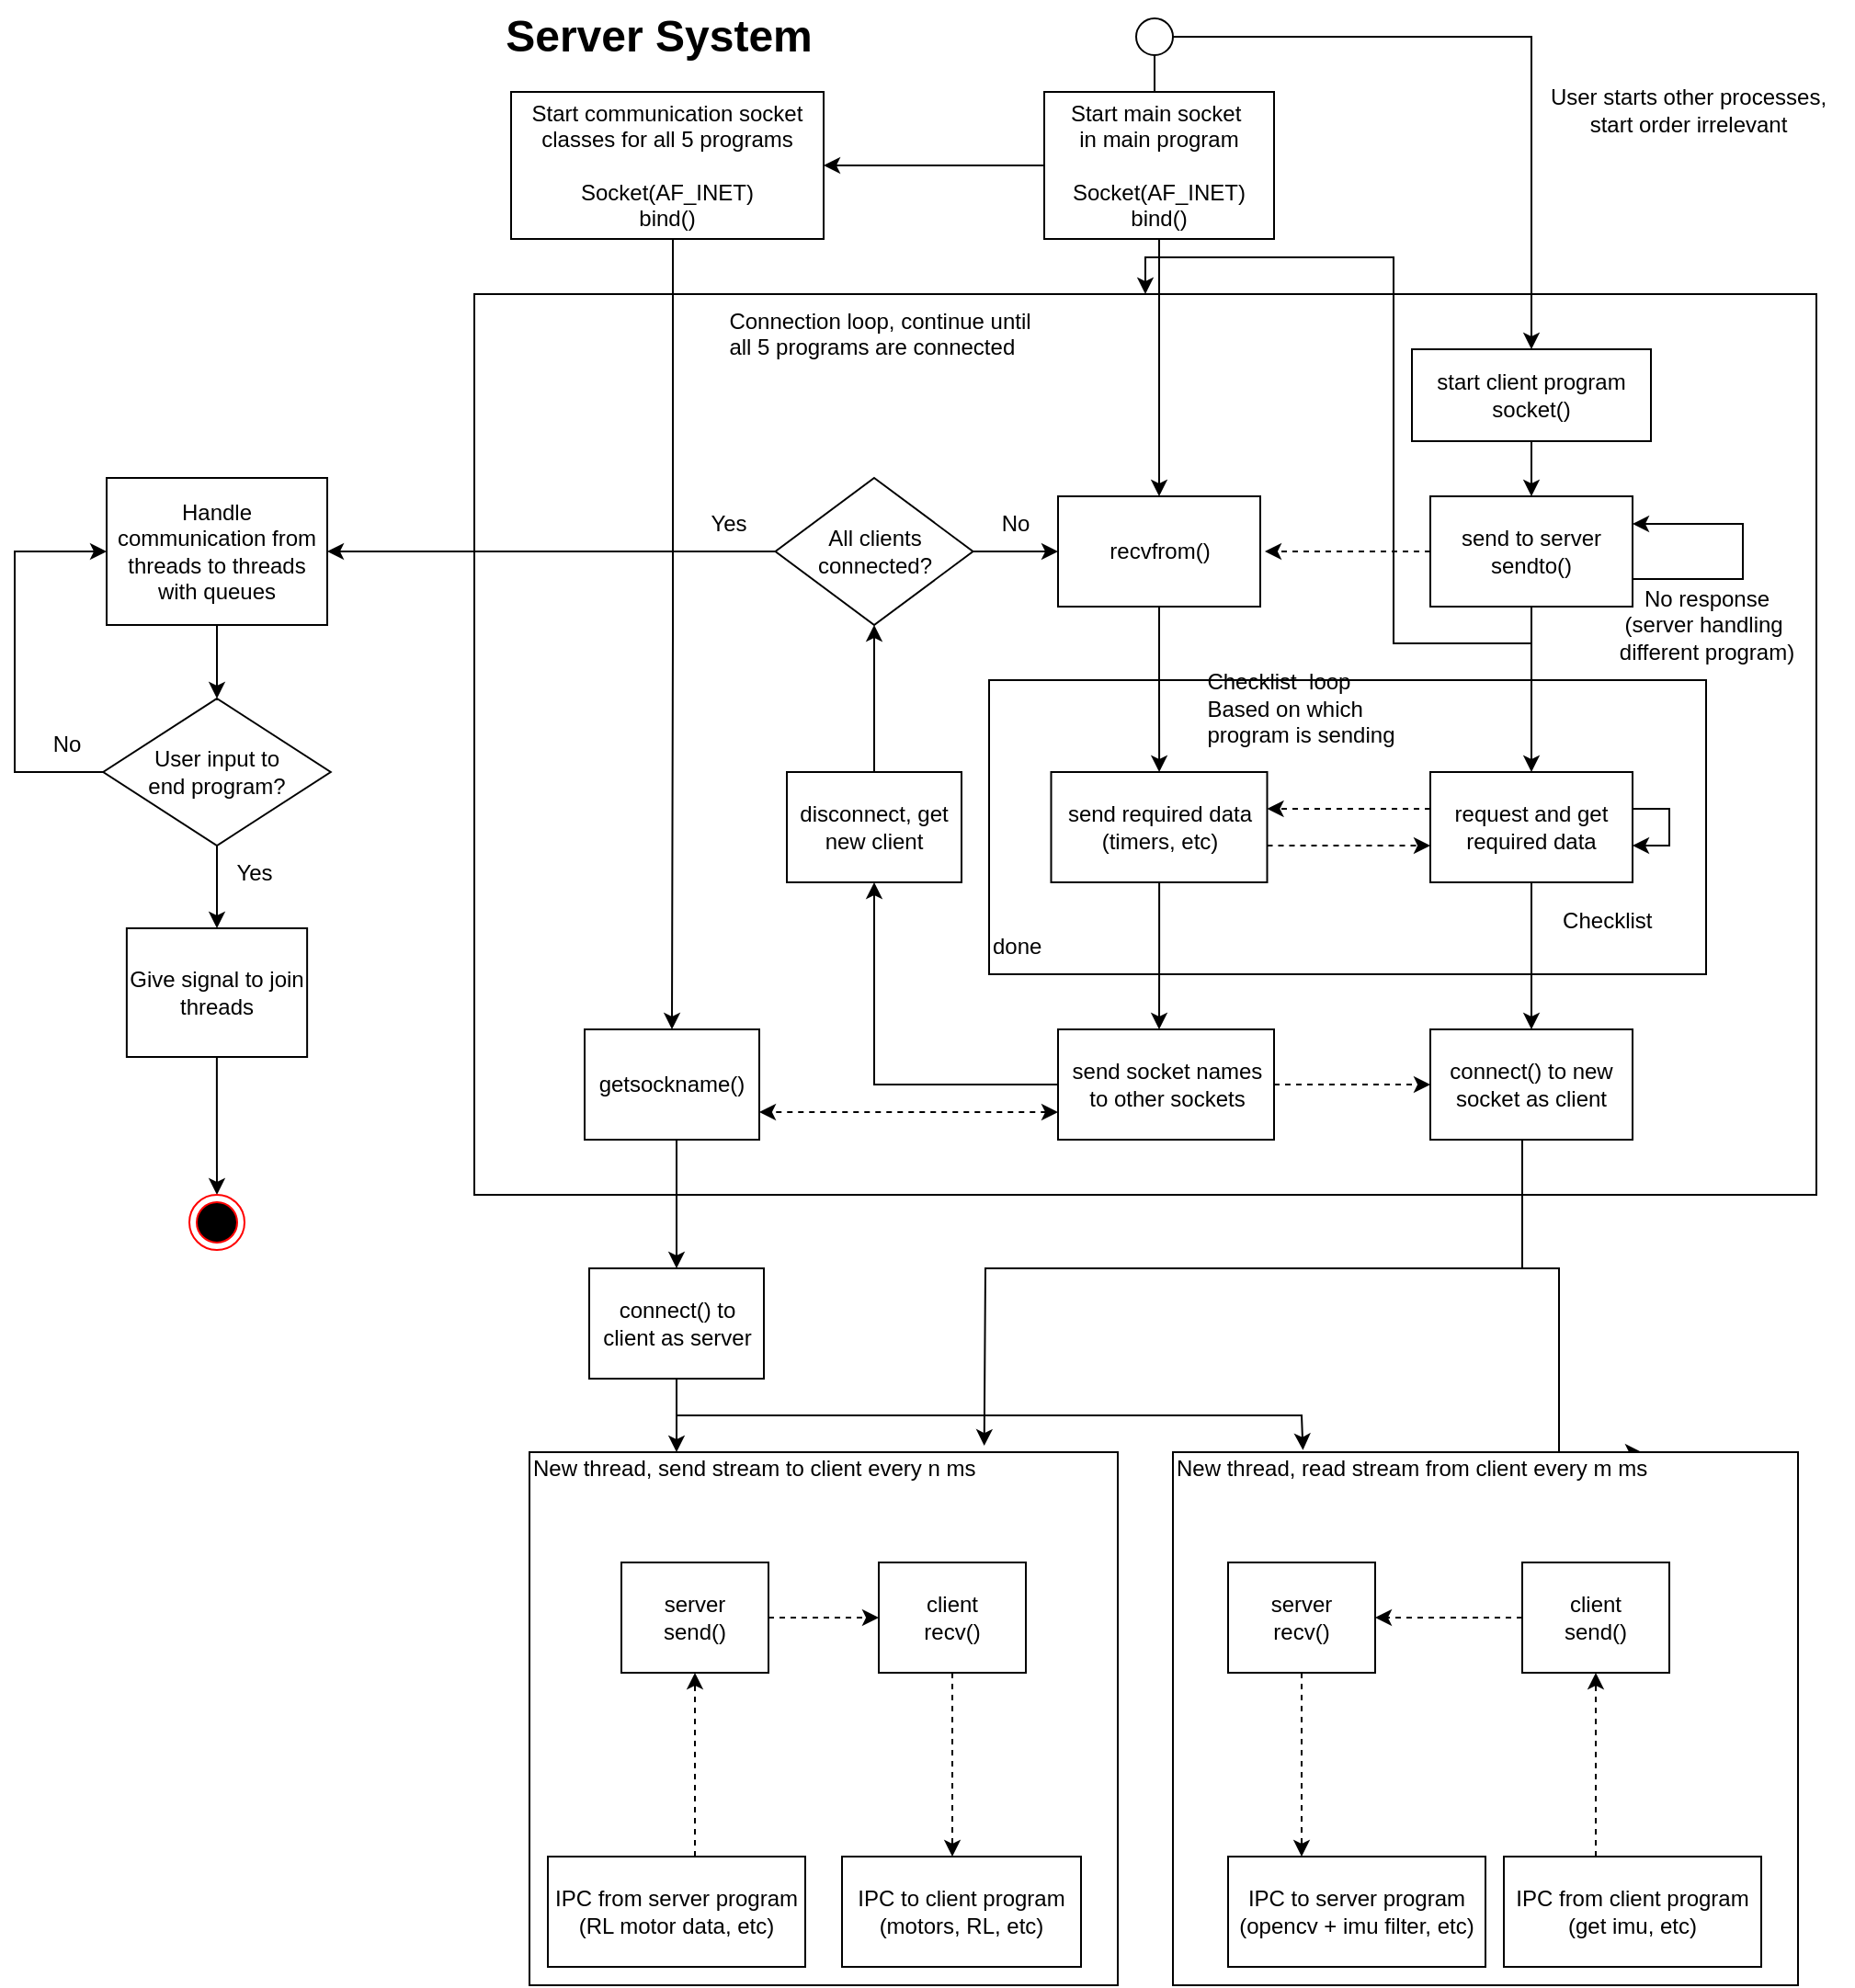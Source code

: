 <mxfile version="24.4.4" type="device" pages="8">
  <diagram name="server perspective" id="zR70vEPk8xRkdrH59h7d">
    <mxGraphModel dx="3240" dy="1255" grid="1" gridSize="10" guides="1" tooltips="1" connect="1" arrows="1" fold="1" page="1" pageScale="1" pageWidth="850" pageHeight="1100" math="0" shadow="0">
      <root>
        <mxCell id="0" />
        <mxCell id="1" parent="0" />
        <mxCell id="TmiLgviRdVtOor-ATT2S-41" value="&amp;nbsp;&lt;div&gt;&amp;nbsp;&amp;nbsp;&amp;nbsp;&amp;nbsp;&amp;nbsp;&amp;nbsp;&amp;nbsp;&amp;nbsp;&amp;nbsp;&amp;nbsp;&amp;nbsp;&amp;nbsp;&amp;nbsp;&amp;nbsp;&amp;nbsp;&amp;nbsp;&amp;nbsp;&amp;nbsp;&amp;nbsp;&amp;nbsp;&amp;nbsp;&amp;nbsp;&amp;nbsp;&amp;nbsp;&amp;nbsp;&amp;nbsp;&amp;nbsp;&amp;nbsp;&amp;nbsp;&amp;nbsp;&amp;nbsp;&amp;nbsp;&amp;nbsp;&amp;nbsp;&amp;nbsp;&amp;nbsp;&amp;nbsp;&amp;nbsp;&amp;nbsp;&amp;nbsp; Connection loop, continue until&amp;nbsp;&lt;/div&gt;&lt;div&gt;&amp;nbsp;&amp;nbsp;&amp;nbsp;&amp;nbsp;&amp;nbsp;&amp;nbsp;&amp;nbsp;&amp;nbsp;&amp;nbsp;&amp;nbsp;&amp;nbsp;&amp;nbsp;&amp;nbsp;&amp;nbsp;&amp;nbsp;&amp;nbsp;&amp;nbsp;&amp;nbsp;&amp;nbsp;&amp;nbsp;&amp;nbsp;&amp;nbsp;&amp;nbsp;&amp;nbsp;&amp;nbsp;&amp;nbsp;&amp;nbsp;&amp;nbsp;&amp;nbsp;&amp;nbsp;&amp;nbsp;&amp;nbsp;&amp;nbsp;&amp;nbsp;&amp;nbsp;&amp;nbsp;&amp;nbsp;&amp;nbsp;&amp;nbsp;&amp;nbsp; all 5 programs are connected&lt;/div&gt;&lt;div&gt;&lt;br&gt;&lt;/div&gt;&lt;div&gt;&lt;br&gt;&lt;/div&gt;&lt;div&gt;&lt;br&gt;&lt;/div&gt;&lt;div&gt;&lt;br&gt;&lt;/div&gt;&lt;div&gt;&lt;br&gt;&lt;/div&gt;&lt;div&gt;&lt;br&gt;&lt;/div&gt;&lt;div&gt;&lt;br&gt;&lt;/div&gt;&lt;div&gt;&lt;br&gt;&lt;/div&gt;&lt;div&gt;&lt;br&gt;&lt;/div&gt;&lt;div&gt;&lt;br&gt;&lt;/div&gt;&lt;div&gt;&lt;br&gt;&lt;/div&gt;&lt;div&gt;&lt;br&gt;&lt;/div&gt;&lt;div&gt;&lt;br&gt;&lt;/div&gt;&lt;div&gt;&lt;br&gt;&lt;/div&gt;&lt;div&gt;&lt;br&gt;&lt;/div&gt;&lt;div&gt;&lt;br&gt;&lt;/div&gt;&lt;div&gt;&lt;br&gt;&lt;/div&gt;&lt;div&gt;&lt;br&gt;&lt;/div&gt;&lt;div&gt;&lt;br&gt;&lt;/div&gt;&lt;div&gt;&lt;br&gt;&lt;/div&gt;&lt;div&gt;&lt;br&gt;&lt;/div&gt;&lt;div&gt;&lt;br&gt;&lt;/div&gt;&lt;div&gt;&lt;br&gt;&lt;/div&gt;&lt;div&gt;&lt;br&gt;&lt;/div&gt;&lt;div&gt;&lt;br&gt;&lt;/div&gt;&lt;div&gt;&lt;br&gt;&lt;/div&gt;&lt;div&gt;&lt;br&gt;&lt;/div&gt;&lt;div&gt;&lt;br&gt;&lt;/div&gt;&lt;div&gt;&lt;br&gt;&lt;/div&gt;&lt;div&gt;&lt;br&gt;&lt;/div&gt;&lt;div&gt;&lt;br&gt;&lt;/div&gt;&lt;div align=&quot;left&quot;&gt;&lt;br&gt;&lt;/div&gt;" style="rounded=0;whiteSpace=wrap;html=1;align=left;" parent="1" vertex="1">
          <mxGeometry x="30" y="170" width="730" height="490" as="geometry" />
        </mxCell>
        <mxCell id="TmiLgviRdVtOor-ATT2S-24" value="&lt;div align=&quot;left&quot;&gt;&amp;nbsp;&amp;nbsp;&amp;nbsp;&amp;nbsp;&amp;nbsp;&amp;nbsp;&amp;nbsp;&amp;nbsp;&amp;nbsp;&amp;nbsp;&amp;nbsp;&amp;nbsp;&amp;nbsp;&amp;nbsp;&amp;nbsp;&amp;nbsp;&amp;nbsp;&amp;nbsp;&amp;nbsp;&amp;nbsp;&amp;nbsp;&amp;nbsp;&amp;nbsp;&amp;nbsp;&amp;nbsp;&amp;nbsp;&amp;nbsp;&amp;nbsp;&amp;nbsp;&amp;nbsp;&amp;nbsp;&amp;nbsp;&amp;nbsp;&amp;nbsp; Checklist&amp;nbsp; loop&lt;br&gt;&lt;/div&gt;&lt;div align=&quot;left&quot;&gt;&amp;nbsp;&amp;nbsp;&amp;nbsp;&amp;nbsp;&amp;nbsp;&amp;nbsp;&amp;nbsp;&amp;nbsp;&amp;nbsp;&amp;nbsp;&amp;nbsp;&amp;nbsp;&amp;nbsp;&amp;nbsp;&amp;nbsp;&amp;nbsp;&amp;nbsp;&amp;nbsp;&amp;nbsp;&amp;nbsp;&amp;nbsp;&amp;nbsp;&amp;nbsp;&amp;nbsp;&amp;nbsp;&amp;nbsp;&amp;nbsp;&amp;nbsp;&amp;nbsp;&amp;nbsp;&amp;nbsp;&amp;nbsp;&amp;nbsp;&amp;nbsp; Based on which&lt;/div&gt;&lt;div align=&quot;left&quot;&gt;&amp;nbsp;&amp;nbsp;&amp;nbsp;&amp;nbsp;&amp;nbsp;&amp;nbsp;&amp;nbsp;&amp;nbsp;&amp;nbsp;&amp;nbsp;&amp;nbsp;&amp;nbsp;&amp;nbsp;&amp;nbsp;&amp;nbsp;&amp;nbsp;&amp;nbsp;&amp;nbsp;&amp;nbsp;&amp;nbsp;&amp;nbsp;&amp;nbsp;&amp;nbsp;&amp;nbsp;&amp;nbsp;&amp;nbsp;&amp;nbsp;&amp;nbsp;&amp;nbsp;&amp;nbsp;&amp;nbsp;&amp;nbsp;&amp;nbsp;&amp;nbsp; program is sending&lt;br&gt;&lt;/div&gt;&lt;div align=&quot;left&quot;&gt;&lt;br&gt;&lt;/div&gt;&lt;div align=&quot;left&quot;&gt;&lt;br&gt;&lt;/div&gt;&lt;div align=&quot;left&quot;&gt;&lt;br&gt;&lt;/div&gt;&lt;div align=&quot;left&quot;&gt;&lt;br&gt;&lt;/div&gt;&lt;div align=&quot;left&quot;&gt;&lt;br&gt;&lt;/div&gt;&lt;div align=&quot;left&quot;&gt;&lt;br&gt;&lt;/div&gt;&lt;div align=&quot;left&quot;&gt;&lt;span style=&quot;white-space: pre;&quot;&gt;&#x9;&lt;/span&gt;&lt;span style=&quot;white-space: pre;&quot;&gt;&#x9;&lt;/span&gt;&lt;span style=&quot;white-space: pre;&quot;&gt;&#x9;&lt;/span&gt;&lt;span style=&quot;white-space: pre;&quot;&gt;&#x9;&lt;/span&gt;&lt;span style=&quot;white-space: pre;&quot;&gt;&#x9;&lt;/span&gt;&amp;nbsp;&amp;nbsp;&amp;nbsp;&amp;nbsp;&amp;nbsp;&amp;nbsp;&amp;nbsp;&amp;nbsp;&amp;nbsp;&amp;nbsp;&amp;nbsp;&amp;nbsp; &amp;nbsp; &amp;nbsp;&amp;nbsp; &amp;nbsp;&amp;nbsp;&amp;nbsp;&amp;nbsp;&amp;nbsp;&amp;nbsp;&amp;nbsp;&amp;nbsp;&amp;nbsp;&amp;nbsp;&amp;nbsp;&amp;nbsp;&amp;nbsp;&amp;nbsp;&amp;nbsp;&amp;nbsp;&amp;nbsp;&amp;nbsp;&amp;nbsp;&amp;nbsp;&amp;nbsp;&amp;nbsp;&amp;nbsp;&amp;nbsp;&amp;nbsp;&amp;nbsp;&amp;nbsp;&amp;nbsp;&amp;nbsp;&amp;nbsp;&amp;nbsp;&amp;nbsp;&amp;nbsp;&amp;nbsp; Checklist done&lt;br&gt;&lt;/div&gt;&lt;div align=&quot;left&quot;&gt;&lt;br&gt;&lt;/div&gt;" style="rounded=0;whiteSpace=wrap;html=1;align=left;" parent="1" vertex="1">
          <mxGeometry x="310" y="380" width="390" height="160" as="geometry" />
        </mxCell>
        <mxCell id="TmiLgviRdVtOor-ATT2S-1" value="" style="ellipse;whiteSpace=wrap;html=1;aspect=fixed;" parent="1" vertex="1">
          <mxGeometry x="390" y="20" width="20" height="20" as="geometry" />
        </mxCell>
        <mxCell id="TmiLgviRdVtOor-ATT2S-2" value="" style="endArrow=classic;html=1;rounded=0;exitX=0.5;exitY=1;exitDx=0;exitDy=0;" parent="1" source="TmiLgviRdVtOor-ATT2S-1" edge="1">
          <mxGeometry width="50" height="50" relative="1" as="geometry">
            <mxPoint x="380" y="270" as="sourcePoint" />
            <mxPoint x="400" y="130" as="targetPoint" />
          </mxGeometry>
        </mxCell>
        <mxCell id="TmiLgviRdVtOor-ATT2S-11" style="edgeStyle=orthogonalEdgeStyle;rounded=0;orthogonalLoop=1;jettySize=auto;html=1;entryX=0.5;entryY=0;entryDx=0;entryDy=0;" parent="1" source="TmiLgviRdVtOor-ATT2S-3" target="TmiLgviRdVtOor-ATT2S-10" edge="1">
          <mxGeometry relative="1" as="geometry" />
        </mxCell>
        <mxCell id="TmiLgviRdVtOor-ATT2S-14" style="edgeStyle=orthogonalEdgeStyle;rounded=0;orthogonalLoop=1;jettySize=auto;html=1;entryX=1;entryY=0.5;entryDx=0;entryDy=0;" parent="1" source="TmiLgviRdVtOor-ATT2S-3" target="TmiLgviRdVtOor-ATT2S-15" edge="1">
          <mxGeometry relative="1" as="geometry">
            <mxPoint x="290" y="105" as="targetPoint" />
            <Array as="points">
              <mxPoint x="320" y="100" />
              <mxPoint x="320" y="100" />
            </Array>
          </mxGeometry>
        </mxCell>
        <mxCell id="TmiLgviRdVtOor-ATT2S-3" value="&lt;div&gt;Start main socket&amp;nbsp;&lt;/div&gt;&lt;div&gt;in main program&lt;br&gt;&lt;/div&gt;&lt;div&gt;&lt;br&gt;&lt;/div&gt;&lt;div&gt;Socket(AF_INET)&lt;/div&gt;&lt;div&gt;bind()&lt;/div&gt;" style="rounded=0;whiteSpace=wrap;html=1;" parent="1" vertex="1">
          <mxGeometry x="340" y="60" width="125" height="80" as="geometry" />
        </mxCell>
        <mxCell id="TmiLgviRdVtOor-ATT2S-9" style="edgeStyle=orthogonalEdgeStyle;rounded=0;orthogonalLoop=1;jettySize=auto;html=1;entryX=0.5;entryY=0;entryDx=0;entryDy=0;" parent="1" source="TmiLgviRdVtOor-ATT2S-6" target="TmiLgviRdVtOor-ATT2S-8" edge="1">
          <mxGeometry relative="1" as="geometry" />
        </mxCell>
        <mxCell id="TmiLgviRdVtOor-ATT2S-6" value="&lt;div&gt;start client program&lt;/div&gt;&lt;div&gt;socket()&lt;br&gt;&lt;/div&gt;" style="rounded=0;whiteSpace=wrap;html=1;" parent="1" vertex="1">
          <mxGeometry x="540" y="200" width="130" height="50" as="geometry" />
        </mxCell>
        <mxCell id="TmiLgviRdVtOor-ATT2S-12" style="edgeStyle=orthogonalEdgeStyle;rounded=0;orthogonalLoop=1;jettySize=auto;html=1;dashed=1;" parent="1" source="TmiLgviRdVtOor-ATT2S-8" edge="1">
          <mxGeometry relative="1" as="geometry">
            <mxPoint x="460.0" y="310" as="targetPoint" />
          </mxGeometry>
        </mxCell>
        <mxCell id="TmiLgviRdVtOor-ATT2S-22" style="edgeStyle=orthogonalEdgeStyle;rounded=0;orthogonalLoop=1;jettySize=auto;html=1;" parent="1" source="TmiLgviRdVtOor-ATT2S-8" target="TmiLgviRdVtOor-ATT2S-20" edge="1">
          <mxGeometry relative="1" as="geometry" />
        </mxCell>
        <mxCell id="b8ipSn7VEMVHHhSMFYfl-1" style="edgeStyle=orthogonalEdgeStyle;rounded=0;orthogonalLoop=1;jettySize=auto;html=1;" edge="1" parent="1" source="TmiLgviRdVtOor-ATT2S-8" target="TmiLgviRdVtOor-ATT2S-41">
          <mxGeometry relative="1" as="geometry" />
        </mxCell>
        <mxCell id="TmiLgviRdVtOor-ATT2S-8" value="send to server&lt;br&gt;sendto()" style="rounded=0;whiteSpace=wrap;html=1;" parent="1" vertex="1">
          <mxGeometry x="550" y="280" width="110" height="60" as="geometry" />
        </mxCell>
        <mxCell id="TmiLgviRdVtOor-ATT2S-19" style="edgeStyle=orthogonalEdgeStyle;rounded=0;orthogonalLoop=1;jettySize=auto;html=1;" parent="1" source="TmiLgviRdVtOor-ATT2S-10" target="TmiLgviRdVtOor-ATT2S-18" edge="1">
          <mxGeometry relative="1" as="geometry" />
        </mxCell>
        <mxCell id="TmiLgviRdVtOor-ATT2S-10" value="recvfrom()" style="rounded=0;whiteSpace=wrap;html=1;" parent="1" vertex="1">
          <mxGeometry x="347.5" y="280" width="110" height="60" as="geometry" />
        </mxCell>
        <mxCell id="TmiLgviRdVtOor-ATT2S-43" style="edgeStyle=orthogonalEdgeStyle;rounded=0;orthogonalLoop=1;jettySize=auto;html=1;entryX=0.5;entryY=0;entryDx=0;entryDy=0;" parent="1" source="TmiLgviRdVtOor-ATT2S-15" target="TmiLgviRdVtOor-ATT2S-39" edge="1">
          <mxGeometry relative="1" as="geometry">
            <Array as="points">
              <mxPoint x="138" y="355" />
              <mxPoint x="138" y="570" />
            </Array>
          </mxGeometry>
        </mxCell>
        <mxCell id="TmiLgviRdVtOor-ATT2S-15" value="&lt;div&gt;Start communication socket classes for all 5 programs&lt;br&gt;&lt;/div&gt;&lt;div&gt;&lt;br&gt;&lt;/div&gt;&lt;div&gt;Socket(AF_INET)&lt;/div&gt;&lt;div&gt;bind()&lt;/div&gt;" style="rounded=0;whiteSpace=wrap;html=1;" parent="1" vertex="1">
          <mxGeometry x="50" y="60" width="170" height="80" as="geometry" />
        </mxCell>
        <mxCell id="TmiLgviRdVtOor-ATT2S-27" style="edgeStyle=orthogonalEdgeStyle;rounded=0;orthogonalLoop=1;jettySize=auto;html=1;dashed=1;" parent="1" source="TmiLgviRdVtOor-ATT2S-18" target="TmiLgviRdVtOor-ATT2S-20" edge="1">
          <mxGeometry relative="1" as="geometry">
            <Array as="points">
              <mxPoint x="500" y="470" />
              <mxPoint x="500" y="470" />
            </Array>
          </mxGeometry>
        </mxCell>
        <mxCell id="TmiLgviRdVtOor-ATT2S-29" style="edgeStyle=orthogonalEdgeStyle;rounded=0;orthogonalLoop=1;jettySize=auto;html=1;" parent="1" source="TmiLgviRdVtOor-ATT2S-18" edge="1">
          <mxGeometry relative="1" as="geometry">
            <mxPoint x="402.5" y="570" as="targetPoint" />
          </mxGeometry>
        </mxCell>
        <mxCell id="TmiLgviRdVtOor-ATT2S-18" value="send required data (timers, etc)" style="rounded=0;whiteSpace=wrap;html=1;" parent="1" vertex="1">
          <mxGeometry x="343.75" y="430" width="117.5" height="60" as="geometry" />
        </mxCell>
        <mxCell id="TmiLgviRdVtOor-ATT2S-26" style="edgeStyle=orthogonalEdgeStyle;rounded=0;orthogonalLoop=1;jettySize=auto;html=1;dashed=1;" parent="1" source="TmiLgviRdVtOor-ATT2S-20" target="TmiLgviRdVtOor-ATT2S-18" edge="1">
          <mxGeometry relative="1" as="geometry">
            <Array as="points">
              <mxPoint x="500" y="450" />
              <mxPoint x="500" y="450" />
            </Array>
          </mxGeometry>
        </mxCell>
        <mxCell id="TmiLgviRdVtOor-ATT2S-28" style="edgeStyle=orthogonalEdgeStyle;rounded=0;orthogonalLoop=1;jettySize=auto;html=1;" parent="1" source="TmiLgviRdVtOor-ATT2S-20" edge="1">
          <mxGeometry relative="1" as="geometry">
            <mxPoint x="605.0" y="570" as="targetPoint" />
          </mxGeometry>
        </mxCell>
        <mxCell id="TmiLgviRdVtOor-ATT2S-20" value="request and get required data" style="rounded=0;whiteSpace=wrap;html=1;" parent="1" vertex="1">
          <mxGeometry x="550" y="430" width="110" height="60" as="geometry" />
        </mxCell>
        <mxCell id="TmiLgviRdVtOor-ATT2S-32" style="edgeStyle=orthogonalEdgeStyle;rounded=0;orthogonalLoop=1;jettySize=auto;html=1;entryX=0;entryY=0.5;entryDx=0;entryDy=0;dashed=1;" parent="1" source="TmiLgviRdVtOor-ATT2S-30" target="TmiLgviRdVtOor-ATT2S-31" edge="1">
          <mxGeometry relative="1" as="geometry" />
        </mxCell>
        <mxCell id="TmiLgviRdVtOor-ATT2S-35" style="edgeStyle=orthogonalEdgeStyle;rounded=0;orthogonalLoop=1;jettySize=auto;html=1;entryX=0.5;entryY=1;entryDx=0;entryDy=0;" parent="1" source="TmiLgviRdVtOor-ATT2S-30" target="TmiLgviRdVtOor-ATT2S-34" edge="1">
          <mxGeometry relative="1" as="geometry" />
        </mxCell>
        <mxCell id="TmiLgviRdVtOor-ATT2S-30" value="send socket names to other sockets" style="rounded=0;whiteSpace=wrap;html=1;" parent="1" vertex="1">
          <mxGeometry x="347.5" y="570" width="117.5" height="60" as="geometry" />
        </mxCell>
        <mxCell id="TmiLgviRdVtOor-ATT2S-45" style="edgeStyle=orthogonalEdgeStyle;rounded=0;orthogonalLoop=1;jettySize=auto;html=1;entryX=0.75;entryY=0;entryDx=0;entryDy=0;" parent="1" source="TmiLgviRdVtOor-ATT2S-31" target="TmiLgviRdVtOor-ATT2S-49" edge="1">
          <mxGeometry relative="1" as="geometry">
            <mxPoint x="630" y="770" as="targetPoint" />
            <Array as="points">
              <mxPoint x="600" y="700" />
              <mxPoint x="620" y="700" />
            </Array>
          </mxGeometry>
        </mxCell>
        <mxCell id="TmiLgviRdVtOor-ATT2S-31" value="connect() to new socket as client" style="rounded=0;whiteSpace=wrap;html=1;" parent="1" vertex="1">
          <mxGeometry x="550" y="570" width="110" height="60" as="geometry" />
        </mxCell>
        <mxCell id="TKtrfgfwQF73_nv61sup-59" style="edgeStyle=orthogonalEdgeStyle;rounded=0;orthogonalLoop=1;jettySize=auto;html=1;entryX=0.5;entryY=1;entryDx=0;entryDy=0;" parent="1" source="TmiLgviRdVtOor-ATT2S-34" target="TKtrfgfwQF73_nv61sup-58" edge="1">
          <mxGeometry relative="1" as="geometry" />
        </mxCell>
        <mxCell id="TmiLgviRdVtOor-ATT2S-34" value="disconnect, get new client" style="rounded=0;whiteSpace=wrap;html=1;" parent="1" vertex="1">
          <mxGeometry x="200" y="430" width="95" height="60" as="geometry" />
        </mxCell>
        <mxCell id="TmiLgviRdVtOor-ATT2S-44" style="edgeStyle=orthogonalEdgeStyle;rounded=0;orthogonalLoop=1;jettySize=auto;html=1;entryX=0.5;entryY=0;entryDx=0;entryDy=0;" parent="1" source="TmiLgviRdVtOor-ATT2S-39" target="TmiLgviRdVtOor-ATT2S-46" edge="1">
          <mxGeometry relative="1" as="geometry">
            <mxPoint x="137.5" y="720" as="targetPoint" />
            <Array as="points">
              <mxPoint x="140" y="640" />
              <mxPoint x="140" y="640" />
            </Array>
          </mxGeometry>
        </mxCell>
        <mxCell id="TmiLgviRdVtOor-ATT2S-39" value="getsockname()" style="rounded=0;whiteSpace=wrap;html=1;" parent="1" vertex="1">
          <mxGeometry x="90" y="570" width="95" height="60" as="geometry" />
        </mxCell>
        <mxCell id="TmiLgviRdVtOor-ATT2S-46" value="connect() to client as server" style="rounded=0;whiteSpace=wrap;html=1;" parent="1" vertex="1">
          <mxGeometry x="92.5" y="700" width="95" height="60" as="geometry" />
        </mxCell>
        <mxCell id="TmiLgviRdVtOor-ATT2S-47" value="" style="endArrow=classic;startArrow=classic;html=1;rounded=0;exitX=0;exitY=0.75;exitDx=0;exitDy=0;entryX=1;entryY=0.75;entryDx=0;entryDy=0;dashed=1;" parent="1" source="TmiLgviRdVtOor-ATT2S-30" target="TmiLgviRdVtOor-ATT2S-39" edge="1">
          <mxGeometry width="50" height="50" relative="1" as="geometry">
            <mxPoint x="225.806" y="640" as="sourcePoint" />
            <mxPoint x="220" y="550" as="targetPoint" />
          </mxGeometry>
        </mxCell>
        <mxCell id="TmiLgviRdVtOor-ATT2S-48" value="&lt;div align=&quot;left&quot;&gt;New thread, send stream to client every n ms&lt;br&gt;&lt;/div&gt;&lt;div align=&quot;left&quot;&gt;&lt;br&gt;&lt;/div&gt;&lt;div align=&quot;left&quot;&gt;&lt;br&gt;&lt;/div&gt;&lt;div align=&quot;left&quot;&gt;&lt;br&gt;&lt;/div&gt;&lt;div align=&quot;left&quot;&gt;&lt;br&gt;&lt;/div&gt;&lt;div align=&quot;left&quot;&gt;&lt;br&gt;&lt;/div&gt;&lt;div align=&quot;left&quot;&gt;&lt;br&gt;&lt;/div&gt;&lt;div align=&quot;left&quot;&gt;&lt;br&gt;&lt;/div&gt;&lt;div align=&quot;left&quot;&gt;&lt;br&gt;&lt;/div&gt;&lt;div align=&quot;left&quot;&gt;&lt;br&gt;&lt;/div&gt;&lt;div align=&quot;left&quot;&gt;&lt;br&gt;&lt;/div&gt;&lt;div align=&quot;left&quot;&gt;&lt;br&gt;&lt;/div&gt;&lt;div&gt;&lt;br&gt;&lt;/div&gt;&lt;div&gt;&lt;br&gt;&lt;/div&gt;&lt;div&gt;&lt;br&gt;&lt;/div&gt;&lt;div&gt;&lt;br&gt;&lt;/div&gt;&lt;div&gt;&lt;br&gt;&lt;/div&gt;&lt;div&gt;&lt;br&gt;&lt;/div&gt;&lt;div&gt;&lt;br&gt;&lt;/div&gt;&lt;div&gt;&lt;br&gt;&lt;/div&gt;" style="rounded=0;whiteSpace=wrap;html=1;align=left;" parent="1" vertex="1">
          <mxGeometry x="60" y="800" width="320" height="290" as="geometry" />
        </mxCell>
        <mxCell id="TmiLgviRdVtOor-ATT2S-49" value="&lt;div align=&quot;left&quot;&gt;New thread, read stream from client every m ms&lt;br&gt;&lt;/div&gt;&lt;div align=&quot;left&quot;&gt;&lt;br&gt;&lt;/div&gt;&lt;div align=&quot;left&quot;&gt;&lt;br&gt;&lt;/div&gt;&lt;div align=&quot;left&quot;&gt;&lt;br&gt;&lt;/div&gt;&lt;div align=&quot;left&quot;&gt;&lt;br&gt;&lt;/div&gt;&lt;div align=&quot;left&quot;&gt;&lt;br&gt;&lt;/div&gt;&lt;div align=&quot;left&quot;&gt;&lt;br&gt;&lt;/div&gt;&lt;div align=&quot;left&quot;&gt;&lt;br&gt;&lt;/div&gt;&lt;div align=&quot;left&quot;&gt;&lt;br&gt;&lt;/div&gt;&lt;div align=&quot;left&quot;&gt;&lt;br&gt;&lt;/div&gt;&lt;div align=&quot;left&quot;&gt;&lt;br&gt;&lt;/div&gt;&lt;div align=&quot;left&quot;&gt;&lt;br&gt;&lt;/div&gt;&lt;div&gt;&lt;br&gt;&lt;/div&gt;&lt;div&gt;&lt;br&gt;&lt;/div&gt;&lt;div&gt;&lt;br&gt;&lt;/div&gt;&lt;div&gt;&lt;br&gt;&lt;/div&gt;&lt;div&gt;&lt;br&gt;&lt;/div&gt;&lt;div&gt;&lt;br&gt;&lt;/div&gt;&lt;div&gt;&lt;br&gt;&lt;/div&gt;&lt;div&gt;&lt;br&gt;&lt;/div&gt;" style="rounded=0;whiteSpace=wrap;html=1;align=left;" parent="1" vertex="1">
          <mxGeometry x="410" y="800" width="340" height="290" as="geometry" />
        </mxCell>
        <mxCell id="TmiLgviRdVtOor-ATT2S-50" value="" style="endArrow=classic;html=1;rounded=0;entryX=0.773;entryY=-0.012;entryDx=0;entryDy=0;entryPerimeter=0;" parent="1" target="TmiLgviRdVtOor-ATT2S-48" edge="1">
          <mxGeometry width="50" height="50" relative="1" as="geometry">
            <mxPoint x="600" y="700" as="sourcePoint" />
            <mxPoint x="300" y="700" as="targetPoint" />
            <Array as="points">
              <mxPoint x="308" y="700" />
            </Array>
          </mxGeometry>
        </mxCell>
        <mxCell id="TmiLgviRdVtOor-ATT2S-51" value="" style="endArrow=classic;html=1;rounded=0;exitX=0.5;exitY=1;exitDx=0;exitDy=0;entryX=0.25;entryY=0;entryDx=0;entryDy=0;" parent="1" source="TmiLgviRdVtOor-ATT2S-46" target="TmiLgviRdVtOor-ATT2S-48" edge="1">
          <mxGeometry width="50" height="50" relative="1" as="geometry">
            <mxPoint x="210" y="800" as="sourcePoint" />
            <mxPoint x="140" y="780" as="targetPoint" />
            <Array as="points">
              <mxPoint x="140" y="780" />
            </Array>
          </mxGeometry>
        </mxCell>
        <mxCell id="TmiLgviRdVtOor-ATT2S-52" value="" style="endArrow=classic;html=1;rounded=0;entryX=0.208;entryY=-0.004;entryDx=0;entryDy=0;entryPerimeter=0;" parent="1" target="TmiLgviRdVtOor-ATT2S-49" edge="1">
          <mxGeometry width="50" height="50" relative="1" as="geometry">
            <mxPoint x="140" y="780" as="sourcePoint" />
            <mxPoint x="520" y="780" as="targetPoint" />
            <Array as="points">
              <mxPoint x="480" y="780" />
            </Array>
          </mxGeometry>
        </mxCell>
        <mxCell id="TmiLgviRdVtOor-ATT2S-57" style="edgeStyle=orthogonalEdgeStyle;rounded=0;orthogonalLoop=1;jettySize=auto;html=1;dashed=1;" parent="1" source="TmiLgviRdVtOor-ATT2S-53" target="TmiLgviRdVtOor-ATT2S-54" edge="1">
          <mxGeometry relative="1" as="geometry" />
        </mxCell>
        <mxCell id="TmiLgviRdVtOor-ATT2S-53" value="server&lt;br&gt;&lt;div&gt;send()&lt;/div&gt;" style="rounded=0;whiteSpace=wrap;html=1;" parent="1" vertex="1">
          <mxGeometry x="110" y="860" width="80" height="60" as="geometry" />
        </mxCell>
        <mxCell id="TmiLgviRdVtOor-ATT2S-63" style="edgeStyle=orthogonalEdgeStyle;rounded=0;orthogonalLoop=1;jettySize=auto;html=1;dashed=1;" parent="1" source="TmiLgviRdVtOor-ATT2S-54" edge="1">
          <mxGeometry relative="1" as="geometry">
            <mxPoint x="290" y="1020" as="targetPoint" />
          </mxGeometry>
        </mxCell>
        <mxCell id="TmiLgviRdVtOor-ATT2S-54" value="&lt;div&gt;client&lt;br&gt;&lt;/div&gt;&lt;div&gt;recv()&lt;/div&gt;" style="rounded=0;whiteSpace=wrap;html=1;" parent="1" vertex="1">
          <mxGeometry x="250" y="860" width="80" height="60" as="geometry" />
        </mxCell>
        <mxCell id="TmiLgviRdVtOor-ATT2S-64" style="edgeStyle=orthogonalEdgeStyle;rounded=0;orthogonalLoop=1;jettySize=auto;html=1;dashed=1;" parent="1" source="TmiLgviRdVtOor-ATT2S-58" edge="1">
          <mxGeometry relative="1" as="geometry">
            <mxPoint x="480.0" y="1020" as="targetPoint" />
          </mxGeometry>
        </mxCell>
        <mxCell id="TmiLgviRdVtOor-ATT2S-58" value="server&lt;br&gt;&lt;div&gt;recv()&lt;/div&gt;" style="rounded=0;whiteSpace=wrap;html=1;" parent="1" vertex="1">
          <mxGeometry x="440" y="860" width="80" height="60" as="geometry" />
        </mxCell>
        <mxCell id="TmiLgviRdVtOor-ATT2S-62" style="edgeStyle=orthogonalEdgeStyle;rounded=0;orthogonalLoop=1;jettySize=auto;html=1;entryX=1;entryY=0.5;entryDx=0;entryDy=0;dashed=1;" parent="1" source="TmiLgviRdVtOor-ATT2S-59" target="TmiLgviRdVtOor-ATT2S-58" edge="1">
          <mxGeometry relative="1" as="geometry" />
        </mxCell>
        <mxCell id="TmiLgviRdVtOor-ATT2S-59" value="&lt;div&gt;client&lt;br&gt;&lt;/div&gt;&lt;div&gt;send()&lt;/div&gt;" style="rounded=0;whiteSpace=wrap;html=1;" parent="1" vertex="1">
          <mxGeometry x="600" y="860" width="80" height="60" as="geometry" />
        </mxCell>
        <mxCell id="TmiLgviRdVtOor-ATT2S-65" value="IPC to client program (motors, RL, etc)" style="rounded=0;whiteSpace=wrap;html=1;" parent="1" vertex="1">
          <mxGeometry x="230" y="1020" width="130" height="60" as="geometry" />
        </mxCell>
        <mxCell id="TmiLgviRdVtOor-ATT2S-66" value="&lt;div&gt;IPC to server program&lt;/div&gt;&lt;div&gt;(opencv + imu filter, etc)&lt;br&gt;&lt;/div&gt;" style="rounded=0;whiteSpace=wrap;html=1;" parent="1" vertex="1">
          <mxGeometry x="440" y="1020" width="140" height="60" as="geometry" />
        </mxCell>
        <mxCell id="TmiLgviRdVtOor-ATT2S-71" style="edgeStyle=orthogonalEdgeStyle;rounded=0;orthogonalLoop=1;jettySize=auto;html=1;entryX=0.5;entryY=1;entryDx=0;entryDy=0;dashed=1;" parent="1" source="TmiLgviRdVtOor-ATT2S-70" target="TmiLgviRdVtOor-ATT2S-59" edge="1">
          <mxGeometry relative="1" as="geometry">
            <Array as="points">
              <mxPoint x="640" y="990" />
              <mxPoint x="640" y="990" />
            </Array>
          </mxGeometry>
        </mxCell>
        <mxCell id="TmiLgviRdVtOor-ATT2S-70" value="&lt;div&gt;IPC from client program&lt;/div&gt;&lt;div&gt;(get imu, etc)&lt;br&gt;&lt;/div&gt;" style="rounded=0;whiteSpace=wrap;html=1;" parent="1" vertex="1">
          <mxGeometry x="590" y="1020" width="140" height="60" as="geometry" />
        </mxCell>
        <mxCell id="TmiLgviRdVtOor-ATT2S-73" style="edgeStyle=orthogonalEdgeStyle;rounded=0;orthogonalLoop=1;jettySize=auto;html=1;entryX=0.5;entryY=1;entryDx=0;entryDy=0;dashed=1;" parent="1" source="TmiLgviRdVtOor-ATT2S-72" target="TmiLgviRdVtOor-ATT2S-53" edge="1">
          <mxGeometry relative="1" as="geometry">
            <Array as="points">
              <mxPoint x="150" y="990" />
              <mxPoint x="150" y="990" />
            </Array>
          </mxGeometry>
        </mxCell>
        <mxCell id="TmiLgviRdVtOor-ATT2S-72" value="&lt;div&gt;IPC from server program&lt;/div&gt;&lt;div&gt;(RL motor data, etc)&lt;br&gt;&lt;/div&gt;" style="rounded=0;whiteSpace=wrap;html=1;" parent="1" vertex="1">
          <mxGeometry x="70" y="1020" width="140" height="60" as="geometry" />
        </mxCell>
        <mxCell id="q48DO-UHtaWOJPbv3lC8-3" style="edgeStyle=orthogonalEdgeStyle;rounded=0;orthogonalLoop=1;jettySize=auto;html=1;entryX=0.5;entryY=0;entryDx=0;entryDy=0;exitX=1;exitY=0.5;exitDx=0;exitDy=0;" parent="1" source="TmiLgviRdVtOor-ATT2S-1" target="TmiLgviRdVtOor-ATT2S-6" edge="1">
          <mxGeometry relative="1" as="geometry">
            <mxPoint x="605" y="110" as="sourcePoint" />
          </mxGeometry>
        </mxCell>
        <mxCell id="q48DO-UHtaWOJPbv3lC8-5" value="&lt;div&gt;User starts other processes,&lt;/div&gt;&lt;div&gt;start order irrelevant&lt;/div&gt;" style="text;html=1;align=center;verticalAlign=middle;resizable=0;points=[];autosize=1;strokeColor=none;fillColor=none;" parent="1" vertex="1">
          <mxGeometry x="600" y="50" width="180" height="40" as="geometry" />
        </mxCell>
        <mxCell id="94uFmT9-cwoaQoZ26mXX-1" value="Server System" style="text;strokeColor=none;fillColor=none;html=1;fontSize=24;fontStyle=1;verticalAlign=middle;align=center;" parent="1" vertex="1">
          <mxGeometry x="30" y="10" width="200" height="40" as="geometry" />
        </mxCell>
        <mxCell id="TKtrfgfwQF73_nv61sup-53" value="" style="endArrow=classic;html=1;rounded=0;exitX=1;exitY=0.75;exitDx=0;exitDy=0;entryX=1;entryY=0.25;entryDx=0;entryDy=0;" parent="1" source="TmiLgviRdVtOor-ATT2S-8" target="TmiLgviRdVtOor-ATT2S-8" edge="1">
          <mxGeometry width="50" height="50" relative="1" as="geometry">
            <mxPoint x="620" y="370" as="sourcePoint" />
            <mxPoint x="780" y="330" as="targetPoint" />
            <Array as="points">
              <mxPoint x="720" y="325" />
              <mxPoint x="720" y="295" />
            </Array>
          </mxGeometry>
        </mxCell>
        <mxCell id="TKtrfgfwQF73_nv61sup-55" value="No response&lt;br&gt;&lt;div&gt;(server handling&amp;nbsp;&lt;/div&gt;&lt;div&gt;different program)&lt;/div&gt;" style="text;html=1;align=center;verticalAlign=middle;resizable=0;points=[];autosize=1;strokeColor=none;fillColor=none;" parent="1" vertex="1">
          <mxGeometry x="640" y="320" width="120" height="60" as="geometry" />
        </mxCell>
        <mxCell id="TKtrfgfwQF73_nv61sup-60" style="edgeStyle=orthogonalEdgeStyle;rounded=0;orthogonalLoop=1;jettySize=auto;html=1;entryX=0;entryY=0.5;entryDx=0;entryDy=0;" parent="1" source="TKtrfgfwQF73_nv61sup-58" target="TmiLgviRdVtOor-ATT2S-10" edge="1">
          <mxGeometry relative="1" as="geometry" />
        </mxCell>
        <mxCell id="TKtrfgfwQF73_nv61sup-58" value="All clients connected?" style="rhombus;whiteSpace=wrap;html=1;" parent="1" vertex="1">
          <mxGeometry x="193.75" y="270" width="107.5" height="80" as="geometry" />
        </mxCell>
        <mxCell id="TKtrfgfwQF73_nv61sup-61" value="No" style="text;html=1;align=center;verticalAlign=middle;resizable=0;points=[];autosize=1;strokeColor=none;fillColor=none;" parent="1" vertex="1">
          <mxGeometry x="303.75" y="280" width="40" height="30" as="geometry" />
        </mxCell>
        <mxCell id="TKtrfgfwQF73_nv61sup-62" value="Yes" style="text;html=1;align=center;verticalAlign=middle;resizable=0;points=[];autosize=1;strokeColor=none;fillColor=none;" parent="1" vertex="1">
          <mxGeometry x="147.5" y="280" width="40" height="30" as="geometry" />
        </mxCell>
        <mxCell id="TKtrfgfwQF73_nv61sup-68" value="" style="edgeStyle=orthogonalEdgeStyle;rounded=0;orthogonalLoop=1;jettySize=auto;html=1;" parent="1" source="TKtrfgfwQF73_nv61sup-58" target="TKtrfgfwQF73_nv61sup-64" edge="1">
          <mxGeometry relative="1" as="geometry">
            <mxPoint x="194" y="310" as="sourcePoint" />
            <mxPoint x="-100" y="310" as="targetPoint" />
          </mxGeometry>
        </mxCell>
        <mxCell id="TKtrfgfwQF73_nv61sup-71" style="edgeStyle=orthogonalEdgeStyle;rounded=0;orthogonalLoop=1;jettySize=auto;html=1;entryX=0.5;entryY=0;entryDx=0;entryDy=0;" parent="1" source="TKtrfgfwQF73_nv61sup-64" target="TKtrfgfwQF73_nv61sup-69" edge="1">
          <mxGeometry relative="1" as="geometry" />
        </mxCell>
        <mxCell id="TKtrfgfwQF73_nv61sup-64" value="Handle communication from threads to threads with queues" style="rounded=0;whiteSpace=wrap;html=1;" parent="1" vertex="1">
          <mxGeometry x="-170" y="270" width="120" height="80" as="geometry" />
        </mxCell>
        <mxCell id="TKtrfgfwQF73_nv61sup-70" style="edgeStyle=orthogonalEdgeStyle;rounded=0;orthogonalLoop=1;jettySize=auto;html=1;entryX=0;entryY=0.5;entryDx=0;entryDy=0;" parent="1" source="TKtrfgfwQF73_nv61sup-69" target="TKtrfgfwQF73_nv61sup-64" edge="1">
          <mxGeometry relative="1" as="geometry">
            <Array as="points">
              <mxPoint x="-220" y="430" />
              <mxPoint x="-220" y="310" />
            </Array>
          </mxGeometry>
        </mxCell>
        <mxCell id="TKtrfgfwQF73_nv61sup-74" style="edgeStyle=orthogonalEdgeStyle;rounded=0;orthogonalLoop=1;jettySize=auto;html=1;entryX=0.5;entryY=0;entryDx=0;entryDy=0;" parent="1" source="TKtrfgfwQF73_nv61sup-69" target="TKtrfgfwQF73_nv61sup-73" edge="1">
          <mxGeometry relative="1" as="geometry" />
        </mxCell>
        <mxCell id="TKtrfgfwQF73_nv61sup-69" value="&lt;div&gt;User input to&lt;/div&gt;&lt;div&gt;end program?&lt;/div&gt;" style="rhombus;whiteSpace=wrap;html=1;" parent="1" vertex="1">
          <mxGeometry x="-171.87" y="390" width="123.75" height="80" as="geometry" />
        </mxCell>
        <mxCell id="TKtrfgfwQF73_nv61sup-75" style="edgeStyle=orthogonalEdgeStyle;rounded=0;orthogonalLoop=1;jettySize=auto;html=1;" parent="1" source="TKtrfgfwQF73_nv61sup-73" edge="1">
          <mxGeometry relative="1" as="geometry">
            <mxPoint x="-110.0" y="660" as="targetPoint" />
          </mxGeometry>
        </mxCell>
        <mxCell id="TKtrfgfwQF73_nv61sup-73" value="Give signal to join threads" style="rounded=0;whiteSpace=wrap;html=1;" parent="1" vertex="1">
          <mxGeometry x="-159.06" y="515" width="98.12" height="70" as="geometry" />
        </mxCell>
        <mxCell id="TKtrfgfwQF73_nv61sup-76" value="" style="ellipse;html=1;shape=endState;fillColor=#000000;strokeColor=#ff0000;" parent="1" vertex="1">
          <mxGeometry x="-125" y="660" width="30" height="30" as="geometry" />
        </mxCell>
        <mxCell id="TKtrfgfwQF73_nv61sup-77" value="Yes" style="text;html=1;align=center;verticalAlign=middle;resizable=0;points=[];autosize=1;strokeColor=none;fillColor=none;" parent="1" vertex="1">
          <mxGeometry x="-110" y="470" width="40" height="30" as="geometry" />
        </mxCell>
        <mxCell id="TKtrfgfwQF73_nv61sup-78" value="No" style="text;html=1;align=center;verticalAlign=middle;resizable=0;points=[];autosize=1;strokeColor=none;fillColor=none;" parent="1" vertex="1">
          <mxGeometry x="-211.87" y="400" width="40" height="30" as="geometry" />
        </mxCell>
        <mxCell id="TKtrfgfwQF73_nv61sup-79" style="edgeStyle=orthogonalEdgeStyle;rounded=0;orthogonalLoop=1;jettySize=auto;html=1;" parent="1" source="TmiLgviRdVtOor-ATT2S-20" target="TmiLgviRdVtOor-ATT2S-20" edge="1">
          <mxGeometry relative="1" as="geometry" />
        </mxCell>
      </root>
    </mxGraphModel>
  </diagram>
  <diagram name="server perspectve 2" id="dgieCzOMJ4Is9eFLTzoG">
    <mxGraphModel dx="3240" dy="1255" grid="1" gridSize="10" guides="1" tooltips="1" connect="1" arrows="1" fold="1" page="1" pageScale="1" pageWidth="850" pageHeight="1100" math="0" shadow="0">
      <root>
        <mxCell id="bw8tFaS2mg7unARbtvfh-0" />
        <mxCell id="bw8tFaS2mg7unARbtvfh-1" parent="bw8tFaS2mg7unARbtvfh-0" />
        <mxCell id="bw8tFaS2mg7unARbtvfh-2" value="&amp;nbsp;&lt;div&gt;&amp;nbsp;&amp;nbsp;&amp;nbsp;&amp;nbsp;&amp;nbsp;&amp;nbsp;&amp;nbsp;&amp;nbsp;&amp;nbsp;&amp;nbsp;&amp;nbsp;&amp;nbsp;&amp;nbsp;&amp;nbsp;&amp;nbsp;&amp;nbsp;&amp;nbsp;&amp;nbsp;&amp;nbsp;&amp;nbsp;&amp;nbsp;&amp;nbsp;&amp;nbsp;&amp;nbsp;&amp;nbsp;&amp;nbsp;&amp;nbsp;&amp;nbsp;&amp;nbsp;&amp;nbsp;&amp;nbsp;&amp;nbsp;&amp;nbsp;&amp;nbsp;&amp;nbsp;&amp;nbsp;&amp;nbsp;&amp;nbsp;&amp;nbsp;&amp;nbsp; &lt;br&gt;&lt;/div&gt;&lt;div&gt;&lt;br&gt;&lt;/div&gt;&lt;div&gt;&lt;br&gt;&lt;/div&gt;&lt;div&gt;&lt;br&gt;&lt;/div&gt;&lt;div&gt;&lt;br&gt;&lt;/div&gt;&lt;div&gt;&lt;br&gt;&lt;/div&gt;&lt;div&gt;&lt;br&gt;&lt;/div&gt;&lt;div&gt;&lt;br&gt;&lt;/div&gt;&lt;div&gt;&lt;br&gt;&lt;/div&gt;&lt;div&gt;&lt;br&gt;&lt;/div&gt;&lt;div&gt;&lt;br&gt;&lt;/div&gt;&lt;div&gt;&lt;br&gt;&lt;/div&gt;&lt;div&gt;&lt;br&gt;&lt;/div&gt;&lt;div&gt;&lt;br&gt;&lt;/div&gt;&lt;div&gt;&lt;br&gt;&lt;/div&gt;&lt;div&gt;&lt;br&gt;&lt;/div&gt;&lt;div&gt;&lt;br&gt;&lt;/div&gt;&lt;div&gt;&lt;br&gt;&lt;/div&gt;&lt;div&gt;&lt;br&gt;&lt;/div&gt;&lt;div&gt;&lt;br&gt;&lt;/div&gt;&lt;div&gt;&lt;br&gt;&lt;/div&gt;&lt;div&gt;&lt;br&gt;&lt;/div&gt;&lt;div&gt;&lt;br&gt;&lt;/div&gt;&lt;div&gt;&lt;br&gt;&lt;/div&gt;&lt;div&gt;&lt;br&gt;&lt;/div&gt;&lt;div&gt;&lt;br&gt;&lt;/div&gt;&lt;div&gt;&lt;br&gt;&lt;/div&gt;&lt;div&gt;&lt;br&gt;&lt;/div&gt;&lt;div&gt;&lt;br&gt;&lt;/div&gt;&lt;div&gt;&lt;br&gt;&lt;/div&gt;&lt;div&gt;&lt;br&gt;&lt;/div&gt;&lt;div&gt;&lt;br&gt;&lt;/div&gt;&lt;div align=&quot;left&quot;&gt;&lt;br&gt;&lt;/div&gt;" style="rounded=0;whiteSpace=wrap;html=1;align=left;strokeWidth=3;" vertex="1" parent="bw8tFaS2mg7unARbtvfh-1">
          <mxGeometry x="50" y="240" width="770" height="660" as="geometry" />
        </mxCell>
        <mxCell id="bw8tFaS2mg7unARbtvfh-3" value="&lt;div align=&quot;left&quot;&gt;&amp;nbsp;&amp;nbsp;&amp;nbsp;&amp;nbsp;&amp;nbsp;&amp;nbsp;&amp;nbsp;&amp;nbsp;&amp;nbsp;&amp;nbsp;&amp;nbsp;&amp;nbsp;&amp;nbsp;&amp;nbsp;&amp;nbsp;&amp;nbsp;&amp;nbsp;&amp;nbsp;&amp;nbsp;&amp;nbsp;&amp;nbsp;&amp;nbsp;&amp;nbsp;&amp;nbsp;&amp;nbsp;&amp;nbsp;&amp;nbsp;&amp;nbsp;&amp;nbsp;&amp;nbsp;&amp;nbsp;&amp;nbsp;&amp;nbsp;&amp;nbsp; &lt;br&gt;&lt;/div&gt;&lt;div align=&quot;left&quot;&gt;&lt;br&gt;&lt;/div&gt;&lt;div align=&quot;left&quot;&gt;&lt;br&gt;&lt;/div&gt;&lt;div align=&quot;left&quot;&gt;&lt;br&gt;&lt;/div&gt;&lt;div align=&quot;left&quot;&gt;&lt;br&gt;&lt;/div&gt;&lt;div align=&quot;left&quot;&gt;&lt;br&gt;&lt;/div&gt;&lt;div align=&quot;left&quot;&gt;&lt;br&gt;&lt;/div&gt;&lt;div align=&quot;left&quot;&gt;&lt;span style=&quot;white-space: pre;&quot;&gt;&#x9;&lt;/span&gt;&lt;span style=&quot;white-space: pre;&quot;&gt;&#x9;&lt;/span&gt;&lt;span style=&quot;white-space: pre;&quot;&gt;&#x9;&lt;/span&gt;&lt;span style=&quot;white-space: pre;&quot;&gt;&#x9;&lt;/span&gt;&lt;span style=&quot;white-space: pre;&quot;&gt;&#x9;&lt;/span&gt;&amp;nbsp;&amp;nbsp;&amp;nbsp;&amp;nbsp;&amp;nbsp;&amp;nbsp;&amp;nbsp;&amp;nbsp;&amp;nbsp;&amp;nbsp;&amp;nbsp;&amp;nbsp; &amp;nbsp; &amp;nbsp;&amp;nbsp; &amp;nbsp;&amp;nbsp;&amp;nbsp;&amp;nbsp;&amp;nbsp;&amp;nbsp;&amp;nbsp;&amp;nbsp;&amp;nbsp;&amp;nbsp;&amp;nbsp;&amp;nbsp;&amp;nbsp;&amp;nbsp;&amp;nbsp;&amp;nbsp;&amp;nbsp;&amp;nbsp;&amp;nbsp;&amp;nbsp;&amp;nbsp;&amp;nbsp;&amp;nbsp;&amp;nbsp;&amp;nbsp;&amp;nbsp;&amp;nbsp;&amp;nbsp;&amp;nbsp;&amp;nbsp;&amp;nbsp;&amp;nbsp;&amp;nbsp;&amp;nbsp; &lt;br&gt;&lt;/div&gt;&lt;div align=&quot;left&quot;&gt;&lt;br&gt;&lt;/div&gt;" style="rounded=0;whiteSpace=wrap;html=1;align=left;" vertex="1" parent="bw8tFaS2mg7unARbtvfh-1">
          <mxGeometry x="330" y="560" width="430" height="120" as="geometry" />
        </mxCell>
        <mxCell id="BRFQiq0sAzz-7tCJWTEy-1" style="edgeStyle=orthogonalEdgeStyle;rounded=0;orthogonalLoop=1;jettySize=auto;html=1;entryX=0.5;entryY=0;entryDx=0;entryDy=0;" edge="1" parent="bw8tFaS2mg7unARbtvfh-1" source="bw8tFaS2mg7unARbtvfh-4" target="bw8tFaS2mg7unARbtvfh-8">
          <mxGeometry relative="1" as="geometry" />
        </mxCell>
        <mxCell id="bw8tFaS2mg7unARbtvfh-4" value="" style="ellipse;whiteSpace=wrap;html=1;aspect=fixed;" vertex="1" parent="bw8tFaS2mg7unARbtvfh-1">
          <mxGeometry x="520" y="20" width="20" height="20" as="geometry" />
        </mxCell>
        <mxCell id="bw8tFaS2mg7unARbtvfh-7" style="edgeStyle=orthogonalEdgeStyle;rounded=0;orthogonalLoop=1;jettySize=auto;html=1;entryX=1;entryY=0.5;entryDx=0;entryDy=0;" edge="1" parent="bw8tFaS2mg7unARbtvfh-1" source="bw8tFaS2mg7unARbtvfh-8" target="bw8tFaS2mg7unARbtvfh-18">
          <mxGeometry relative="1" as="geometry">
            <mxPoint x="310" y="135" as="targetPoint" />
            <Array as="points">
              <mxPoint x="340" y="130" />
              <mxPoint x="340" y="130" />
            </Array>
          </mxGeometry>
        </mxCell>
        <mxCell id="BRFQiq0sAzz-7tCJWTEy-7" style="edgeStyle=orthogonalEdgeStyle;rounded=0;orthogonalLoop=1;jettySize=auto;html=1;entryX=0.5;entryY=0;entryDx=0;entryDy=0;" edge="1" parent="bw8tFaS2mg7unARbtvfh-1" source="bw8tFaS2mg7unARbtvfh-8" target="bw8tFaS2mg7unARbtvfh-16">
          <mxGeometry relative="1" as="geometry">
            <mxPoint x="422.5" y="330" as="targetPoint" />
          </mxGeometry>
        </mxCell>
        <mxCell id="bw8tFaS2mg7unARbtvfh-8" value="&lt;div&gt;Start main socket&amp;nbsp;&lt;/div&gt;&lt;div&gt;in main program&lt;br&gt;&lt;/div&gt;&lt;div&gt;&lt;br&gt;&lt;/div&gt;&lt;div&gt;Socket(AF_INET, SOCK_DGRAM)&lt;/div&gt;&lt;div&gt;bind()&lt;/div&gt;" style="rounded=0;whiteSpace=wrap;html=1;" vertex="1" parent="bw8tFaS2mg7unARbtvfh-1">
          <mxGeometry x="328.13" y="90" width="188.75" height="80" as="geometry" />
        </mxCell>
        <mxCell id="bw8tFaS2mg7unARbtvfh-9" style="edgeStyle=orthogonalEdgeStyle;rounded=0;orthogonalLoop=1;jettySize=auto;html=1;entryX=0.5;entryY=0;entryDx=0;entryDy=0;" edge="1" parent="bw8tFaS2mg7unARbtvfh-1" source="bw8tFaS2mg7unARbtvfh-10" target="bw8tFaS2mg7unARbtvfh-14">
          <mxGeometry relative="1" as="geometry" />
        </mxCell>
        <mxCell id="bw8tFaS2mg7unARbtvfh-10" value="&lt;div&gt;start client program&lt;/div&gt;&lt;div&gt;socket(AF_INET, SOCK_DGRAM)&lt;br&gt;&lt;/div&gt;" style="rounded=0;whiteSpace=wrap;html=1;" vertex="1" parent="bw8tFaS2mg7unARbtvfh-1">
          <mxGeometry x="540" y="105" width="200" height="50" as="geometry" />
        </mxCell>
        <mxCell id="bw8tFaS2mg7unARbtvfh-11" style="edgeStyle=orthogonalEdgeStyle;rounded=0;orthogonalLoop=1;jettySize=auto;html=1;dashed=1;" edge="1" parent="bw8tFaS2mg7unARbtvfh-1" source="bw8tFaS2mg7unARbtvfh-14">
          <mxGeometry relative="1" as="geometry">
            <mxPoint x="480.0" y="360" as="targetPoint" />
          </mxGeometry>
        </mxCell>
        <mxCell id="BRFQiq0sAzz-7tCJWTEy-15" style="edgeStyle=orthogonalEdgeStyle;rounded=0;orthogonalLoop=1;jettySize=auto;html=1;entryX=0.5;entryY=0;entryDx=0;entryDy=0;" edge="1" parent="bw8tFaS2mg7unARbtvfh-1" source="bw8tFaS2mg7unARbtvfh-14" target="BRFQiq0sAzz-7tCJWTEy-13">
          <mxGeometry relative="1" as="geometry" />
        </mxCell>
        <mxCell id="bw8tFaS2mg7unARbtvfh-14" value="send to server&lt;br&gt;sendto()&lt;br&gt;wait on recvfrom()" style="rounded=0;whiteSpace=wrap;html=1;" vertex="1" parent="bw8tFaS2mg7unARbtvfh-1">
          <mxGeometry x="585" y="330" width="110" height="60" as="geometry" />
        </mxCell>
        <mxCell id="BRFQiq0sAzz-7tCJWTEy-12" style="edgeStyle=orthogonalEdgeStyle;rounded=0;orthogonalLoop=1;jettySize=auto;html=1;entryX=0.5;entryY=0;entryDx=0;entryDy=0;" edge="1" parent="bw8tFaS2mg7unARbtvfh-1" source="bw8tFaS2mg7unARbtvfh-16" target="BRFQiq0sAzz-7tCJWTEy-11">
          <mxGeometry relative="1" as="geometry" />
        </mxCell>
        <mxCell id="bw8tFaS2mg7unARbtvfh-16" value="Wait for client to send message&lt;br&gt;recvfrom()" style="rounded=0;whiteSpace=wrap;html=1;" vertex="1" parent="bw8tFaS2mg7unARbtvfh-1">
          <mxGeometry x="367.5" y="330" width="110" height="60" as="geometry" />
        </mxCell>
        <mxCell id="bw8tFaS2mg7unARbtvfh-18" value="&lt;div&gt;Start communication socket classes for all clients&lt;br&gt;&lt;/div&gt;&lt;div&gt;&lt;br&gt;&lt;/div&gt;&lt;div&gt;Socket(AF_INET)&lt;/div&gt;&lt;div&gt;bind()&lt;/div&gt;" style="rounded=0;whiteSpace=wrap;html=1;" vertex="1" parent="bw8tFaS2mg7unARbtvfh-1">
          <mxGeometry x="70" y="90" width="170" height="80" as="geometry" />
        </mxCell>
        <mxCell id="bw8tFaS2mg7unARbtvfh-19" style="edgeStyle=orthogonalEdgeStyle;rounded=0;orthogonalLoop=1;jettySize=auto;html=1;dashed=1;" edge="1" parent="bw8tFaS2mg7unARbtvfh-1" source="bw8tFaS2mg7unARbtvfh-21" target="bw8tFaS2mg7unARbtvfh-24">
          <mxGeometry relative="1" as="geometry">
            <Array as="points">
              <mxPoint x="520" y="635" />
              <mxPoint x="520" y="635" />
            </Array>
          </mxGeometry>
        </mxCell>
        <mxCell id="bw8tFaS2mg7unARbtvfh-20" style="edgeStyle=orthogonalEdgeStyle;rounded=0;orthogonalLoop=1;jettySize=auto;html=1;" edge="1" parent="bw8tFaS2mg7unARbtvfh-1" source="bw8tFaS2mg7unARbtvfh-21">
          <mxGeometry relative="1" as="geometry">
            <mxPoint x="422.5" y="810" as="targetPoint" />
          </mxGeometry>
        </mxCell>
        <mxCell id="bw8tFaS2mg7unARbtvfh-21" value="send required data (timers, etc)" style="rounded=0;whiteSpace=wrap;html=1;" vertex="1" parent="bw8tFaS2mg7unARbtvfh-1">
          <mxGeometry x="363.75" y="595" width="117.5" height="60" as="geometry" />
        </mxCell>
        <mxCell id="bw8tFaS2mg7unARbtvfh-22" style="edgeStyle=orthogonalEdgeStyle;rounded=0;orthogonalLoop=1;jettySize=auto;html=1;dashed=1;" edge="1" parent="bw8tFaS2mg7unARbtvfh-1" source="bw8tFaS2mg7unARbtvfh-24" target="bw8tFaS2mg7unARbtvfh-21">
          <mxGeometry relative="1" as="geometry">
            <Array as="points">
              <mxPoint x="520" y="615" />
              <mxPoint x="520" y="615" />
            </Array>
          </mxGeometry>
        </mxCell>
        <mxCell id="BRFQiq0sAzz-7tCJWTEy-82" style="edgeStyle=orthogonalEdgeStyle;rounded=0;orthogonalLoop=1;jettySize=auto;html=1;entryX=0.5;entryY=0;entryDx=0;entryDy=0;" edge="1" parent="bw8tFaS2mg7unARbtvfh-1" source="bw8tFaS2mg7unARbtvfh-24" target="BRFQiq0sAzz-7tCJWTEy-81">
          <mxGeometry relative="1" as="geometry">
            <Array as="points">
              <mxPoint x="645" y="690" />
              <mxPoint x="645" y="690" />
            </Array>
          </mxGeometry>
        </mxCell>
        <mxCell id="bw8tFaS2mg7unARbtvfh-24" value="request and get required data" style="rounded=0;whiteSpace=wrap;html=1;" vertex="1" parent="bw8tFaS2mg7unARbtvfh-1">
          <mxGeometry x="585" y="595" width="110" height="60" as="geometry" />
        </mxCell>
        <mxCell id="bw8tFaS2mg7unARbtvfh-25" style="edgeStyle=orthogonalEdgeStyle;rounded=0;orthogonalLoop=1;jettySize=auto;html=1;entryX=0;entryY=0.5;entryDx=0;entryDy=0;dashed=1;" edge="1" parent="bw8tFaS2mg7unARbtvfh-1" source="bw8tFaS2mg7unARbtvfh-27" target="bw8tFaS2mg7unARbtvfh-29">
          <mxGeometry relative="1" as="geometry" />
        </mxCell>
        <mxCell id="bw8tFaS2mg7unARbtvfh-26" style="edgeStyle=orthogonalEdgeStyle;rounded=0;orthogonalLoop=1;jettySize=auto;html=1;entryX=0.5;entryY=1;entryDx=0;entryDy=0;" edge="1" parent="bw8tFaS2mg7unARbtvfh-1" source="bw8tFaS2mg7unARbtvfh-27" target="bw8tFaS2mg7unARbtvfh-31">
          <mxGeometry relative="1" as="geometry" />
        </mxCell>
        <mxCell id="bw8tFaS2mg7unARbtvfh-27" value="send socket names to other sockets" style="rounded=0;whiteSpace=wrap;html=1;" vertex="1" parent="bw8tFaS2mg7unARbtvfh-1">
          <mxGeometry x="367.5" y="810" width="117.5" height="60" as="geometry" />
        </mxCell>
        <mxCell id="bw8tFaS2mg7unARbtvfh-28" style="edgeStyle=orthogonalEdgeStyle;rounded=0;orthogonalLoop=1;jettySize=auto;html=1;entryX=0.75;entryY=0;entryDx=0;entryDy=0;" edge="1" parent="bw8tFaS2mg7unARbtvfh-1" source="bw8tFaS2mg7unARbtvfh-29" target="bw8tFaS2mg7unARbtvfh-37">
          <mxGeometry relative="1" as="geometry">
            <mxPoint x="650" y="1010" as="targetPoint" />
            <Array as="points">
              <mxPoint x="620" y="940" />
              <mxPoint x="685" y="940" />
            </Array>
          </mxGeometry>
        </mxCell>
        <mxCell id="bw8tFaS2mg7unARbtvfh-29" value="&lt;div&gt;connect to new socket as client&lt;/div&gt;&lt;div&gt;connect()&lt;br&gt;&lt;/div&gt;" style="rounded=0;whiteSpace=wrap;html=1;" vertex="1" parent="bw8tFaS2mg7unARbtvfh-1">
          <mxGeometry x="580" y="810" width="120" height="60" as="geometry" />
        </mxCell>
        <mxCell id="bw8tFaS2mg7unARbtvfh-30" style="edgeStyle=orthogonalEdgeStyle;rounded=0;orthogonalLoop=1;jettySize=auto;html=1;entryX=0.5;entryY=1;entryDx=0;entryDy=0;" edge="1" parent="bw8tFaS2mg7unARbtvfh-1" target="bw8tFaS2mg7unARbtvfh-61">
          <mxGeometry relative="1" as="geometry">
            <mxPoint x="227.5" y="500" as="sourcePoint" />
          </mxGeometry>
        </mxCell>
        <mxCell id="bw8tFaS2mg7unARbtvfh-31" value="disconnect, get new client&lt;br&gt;shutdownsocket()" style="rounded=0;whiteSpace=wrap;html=1;" vertex="1" parent="bw8tFaS2mg7unARbtvfh-1">
          <mxGeometry x="162.5" y="625" width="130" height="60" as="geometry" />
        </mxCell>
        <mxCell id="bw8tFaS2mg7unARbtvfh-32" style="edgeStyle=orthogonalEdgeStyle;rounded=0;orthogonalLoop=1;jettySize=auto;html=1;entryX=0.5;entryY=0;entryDx=0;entryDy=0;" edge="1" parent="bw8tFaS2mg7unARbtvfh-1" source="bw8tFaS2mg7unARbtvfh-33" target="bw8tFaS2mg7unARbtvfh-34">
          <mxGeometry relative="1" as="geometry">
            <mxPoint x="157.5" y="960" as="targetPoint" />
            <Array as="points">
              <mxPoint x="160" y="880" />
              <mxPoint x="160" y="880" />
            </Array>
          </mxGeometry>
        </mxCell>
        <mxCell id="bw8tFaS2mg7unARbtvfh-33" value="getsockname()" style="rounded=0;whiteSpace=wrap;html=1;" vertex="1" parent="bw8tFaS2mg7unARbtvfh-1">
          <mxGeometry x="70" y="810" width="120" height="60" as="geometry" />
        </mxCell>
        <mxCell id="bw8tFaS2mg7unARbtvfh-34" value="&lt;div&gt;connect to client as server&lt;/div&gt;&lt;div&gt;connect()&lt;br&gt;&lt;/div&gt;" style="rounded=0;whiteSpace=wrap;html=1;" vertex="1" parent="bw8tFaS2mg7unARbtvfh-1">
          <mxGeometry x="112.5" y="940" width="95" height="60" as="geometry" />
        </mxCell>
        <mxCell id="bw8tFaS2mg7unARbtvfh-35" value="" style="endArrow=classic;startArrow=classic;html=1;rounded=0;exitX=0;exitY=0.75;exitDx=0;exitDy=0;entryX=1;entryY=0.75;entryDx=0;entryDy=0;dashed=1;" edge="1" parent="bw8tFaS2mg7unARbtvfh-1" source="bw8tFaS2mg7unARbtvfh-27" target="bw8tFaS2mg7unARbtvfh-33">
          <mxGeometry width="50" height="50" relative="1" as="geometry">
            <mxPoint x="245.806" y="880" as="sourcePoint" />
            <mxPoint x="240" y="790" as="targetPoint" />
          </mxGeometry>
        </mxCell>
        <mxCell id="bw8tFaS2mg7unARbtvfh-36" value="&lt;div align=&quot;left&quot;&gt;New thread, send stream to client every n ms&lt;br&gt;&lt;/div&gt;&lt;div align=&quot;left&quot;&gt;&lt;br&gt;&lt;/div&gt;&lt;div align=&quot;left&quot;&gt;&lt;br&gt;&lt;/div&gt;&lt;div align=&quot;left&quot;&gt;&lt;br&gt;&lt;/div&gt;&lt;div align=&quot;left&quot;&gt;&lt;br&gt;&lt;/div&gt;&lt;div align=&quot;left&quot;&gt;&lt;br&gt;&lt;/div&gt;&lt;div align=&quot;left&quot;&gt;&lt;br&gt;&lt;/div&gt;&lt;div align=&quot;left&quot;&gt;&lt;br&gt;&lt;/div&gt;&lt;div align=&quot;left&quot;&gt;&lt;br&gt;&lt;/div&gt;&lt;div align=&quot;left&quot;&gt;&lt;br&gt;&lt;/div&gt;&lt;div align=&quot;left&quot;&gt;&lt;br&gt;&lt;/div&gt;&lt;div align=&quot;left&quot;&gt;&lt;br&gt;&lt;/div&gt;&lt;div&gt;&lt;br&gt;&lt;/div&gt;&lt;div&gt;&lt;br&gt;&lt;/div&gt;&lt;div&gt;&lt;br&gt;&lt;/div&gt;&lt;div&gt;&lt;br&gt;&lt;/div&gt;&lt;div&gt;&lt;br&gt;&lt;/div&gt;&lt;div&gt;&lt;br&gt;&lt;/div&gt;&lt;div&gt;&lt;br&gt;&lt;/div&gt;&lt;div&gt;&lt;br&gt;&lt;/div&gt;" style="rounded=0;whiteSpace=wrap;html=1;align=left;" vertex="1" parent="bw8tFaS2mg7unARbtvfh-1">
          <mxGeometry x="80" y="1040" width="320" height="290" as="geometry" />
        </mxCell>
        <mxCell id="bw8tFaS2mg7unARbtvfh-37" value="&lt;div align=&quot;left&quot;&gt;New thread, read stream from client every m ms&lt;br&gt;&lt;/div&gt;&lt;div align=&quot;left&quot;&gt;&lt;br&gt;&lt;/div&gt;&lt;div align=&quot;left&quot;&gt;&lt;br&gt;&lt;/div&gt;&lt;div align=&quot;left&quot;&gt;&lt;br&gt;&lt;/div&gt;&lt;div align=&quot;left&quot;&gt;&lt;br&gt;&lt;/div&gt;&lt;div align=&quot;left&quot;&gt;&lt;br&gt;&lt;/div&gt;&lt;div align=&quot;left&quot;&gt;&lt;br&gt;&lt;/div&gt;&lt;div align=&quot;left&quot;&gt;&lt;br&gt;&lt;/div&gt;&lt;div align=&quot;left&quot;&gt;&lt;br&gt;&lt;/div&gt;&lt;div align=&quot;left&quot;&gt;&lt;br&gt;&lt;/div&gt;&lt;div align=&quot;left&quot;&gt;&lt;br&gt;&lt;/div&gt;&lt;div align=&quot;left&quot;&gt;&lt;br&gt;&lt;/div&gt;&lt;div&gt;&lt;br&gt;&lt;/div&gt;&lt;div&gt;&lt;br&gt;&lt;/div&gt;&lt;div&gt;&lt;br&gt;&lt;/div&gt;&lt;div&gt;&lt;br&gt;&lt;/div&gt;&lt;div&gt;&lt;br&gt;&lt;/div&gt;&lt;div&gt;&lt;br&gt;&lt;/div&gt;&lt;div&gt;&lt;br&gt;&lt;/div&gt;&lt;div&gt;&lt;br&gt;&lt;/div&gt;" style="rounded=0;whiteSpace=wrap;html=1;align=left;" vertex="1" parent="bw8tFaS2mg7unARbtvfh-1">
          <mxGeometry x="430" y="1040" width="340" height="290" as="geometry" />
        </mxCell>
        <mxCell id="bw8tFaS2mg7unARbtvfh-38" value="" style="endArrow=classic;html=1;rounded=0;entryX=0.773;entryY=-0.012;entryDx=0;entryDy=0;entryPerimeter=0;" edge="1" parent="bw8tFaS2mg7unARbtvfh-1" target="bw8tFaS2mg7unARbtvfh-36">
          <mxGeometry width="50" height="50" relative="1" as="geometry">
            <mxPoint x="620" y="940" as="sourcePoint" />
            <mxPoint x="320" y="940" as="targetPoint" />
            <Array as="points">
              <mxPoint x="328" y="940" />
            </Array>
          </mxGeometry>
        </mxCell>
        <mxCell id="bw8tFaS2mg7unARbtvfh-39" value="" style="endArrow=classic;html=1;rounded=0;exitX=0.5;exitY=1;exitDx=0;exitDy=0;entryX=0.25;entryY=0;entryDx=0;entryDy=0;" edge="1" parent="bw8tFaS2mg7unARbtvfh-1" source="bw8tFaS2mg7unARbtvfh-34" target="bw8tFaS2mg7unARbtvfh-36">
          <mxGeometry width="50" height="50" relative="1" as="geometry">
            <mxPoint x="230" y="1040" as="sourcePoint" />
            <mxPoint x="160" y="1020" as="targetPoint" />
            <Array as="points">
              <mxPoint x="160" y="1020" />
            </Array>
          </mxGeometry>
        </mxCell>
        <mxCell id="bw8tFaS2mg7unARbtvfh-40" value="" style="endArrow=classic;html=1;rounded=0;entryX=0.208;entryY=-0.004;entryDx=0;entryDy=0;entryPerimeter=0;" edge="1" parent="bw8tFaS2mg7unARbtvfh-1" target="bw8tFaS2mg7unARbtvfh-37">
          <mxGeometry width="50" height="50" relative="1" as="geometry">
            <mxPoint x="160" y="1020" as="sourcePoint" />
            <mxPoint x="540" y="1020" as="targetPoint" />
            <Array as="points">
              <mxPoint x="500" y="1020" />
            </Array>
          </mxGeometry>
        </mxCell>
        <mxCell id="bw8tFaS2mg7unARbtvfh-41" style="edgeStyle=orthogonalEdgeStyle;rounded=0;orthogonalLoop=1;jettySize=auto;html=1;dashed=1;" edge="1" parent="bw8tFaS2mg7unARbtvfh-1" source="bw8tFaS2mg7unARbtvfh-42" target="bw8tFaS2mg7unARbtvfh-44">
          <mxGeometry relative="1" as="geometry" />
        </mxCell>
        <mxCell id="bw8tFaS2mg7unARbtvfh-42" value="server&lt;br&gt;&lt;div&gt;send()&lt;/div&gt;" style="rounded=0;whiteSpace=wrap;html=1;" vertex="1" parent="bw8tFaS2mg7unARbtvfh-1">
          <mxGeometry x="130" y="1100" width="80" height="60" as="geometry" />
        </mxCell>
        <mxCell id="bw8tFaS2mg7unARbtvfh-43" style="edgeStyle=orthogonalEdgeStyle;rounded=0;orthogonalLoop=1;jettySize=auto;html=1;dashed=1;" edge="1" parent="bw8tFaS2mg7unARbtvfh-1" source="bw8tFaS2mg7unARbtvfh-44">
          <mxGeometry relative="1" as="geometry">
            <mxPoint x="310" y="1260" as="targetPoint" />
          </mxGeometry>
        </mxCell>
        <mxCell id="bw8tFaS2mg7unARbtvfh-44" value="&lt;div&gt;client&lt;br&gt;&lt;/div&gt;&lt;div&gt;recv()&lt;/div&gt;" style="rounded=0;whiteSpace=wrap;html=1;" vertex="1" parent="bw8tFaS2mg7unARbtvfh-1">
          <mxGeometry x="270" y="1100" width="80" height="60" as="geometry" />
        </mxCell>
        <mxCell id="bw8tFaS2mg7unARbtvfh-45" style="edgeStyle=orthogonalEdgeStyle;rounded=0;orthogonalLoop=1;jettySize=auto;html=1;dashed=1;" edge="1" parent="bw8tFaS2mg7unARbtvfh-1" source="bw8tFaS2mg7unARbtvfh-46">
          <mxGeometry relative="1" as="geometry">
            <mxPoint x="500.0" y="1260" as="targetPoint" />
          </mxGeometry>
        </mxCell>
        <mxCell id="bw8tFaS2mg7unARbtvfh-46" value="server&lt;br&gt;&lt;div&gt;recv()&lt;/div&gt;" style="rounded=0;whiteSpace=wrap;html=1;" vertex="1" parent="bw8tFaS2mg7unARbtvfh-1">
          <mxGeometry x="460" y="1100" width="80" height="60" as="geometry" />
        </mxCell>
        <mxCell id="bw8tFaS2mg7unARbtvfh-47" style="edgeStyle=orthogonalEdgeStyle;rounded=0;orthogonalLoop=1;jettySize=auto;html=1;entryX=1;entryY=0.5;entryDx=0;entryDy=0;dashed=1;" edge="1" parent="bw8tFaS2mg7unARbtvfh-1" source="bw8tFaS2mg7unARbtvfh-48" target="bw8tFaS2mg7unARbtvfh-46">
          <mxGeometry relative="1" as="geometry" />
        </mxCell>
        <mxCell id="bw8tFaS2mg7unARbtvfh-48" value="&lt;div&gt;client&lt;br&gt;&lt;/div&gt;&lt;div&gt;send()&lt;/div&gt;" style="rounded=0;whiteSpace=wrap;html=1;" vertex="1" parent="bw8tFaS2mg7unARbtvfh-1">
          <mxGeometry x="620" y="1100" width="80" height="60" as="geometry" />
        </mxCell>
        <mxCell id="bw8tFaS2mg7unARbtvfh-49" value="IPC to client program (motors, RL, etc)" style="rounded=0;whiteSpace=wrap;html=1;" vertex="1" parent="bw8tFaS2mg7unARbtvfh-1">
          <mxGeometry x="250" y="1260" width="130" height="60" as="geometry" />
        </mxCell>
        <mxCell id="bw8tFaS2mg7unARbtvfh-50" value="&lt;div&gt;IPC to server program&lt;/div&gt;&lt;div&gt;(opencv + imu filter, etc)&lt;br&gt;&lt;/div&gt;" style="rounded=0;whiteSpace=wrap;html=1;" vertex="1" parent="bw8tFaS2mg7unARbtvfh-1">
          <mxGeometry x="460" y="1260" width="140" height="60" as="geometry" />
        </mxCell>
        <mxCell id="bw8tFaS2mg7unARbtvfh-51" style="edgeStyle=orthogonalEdgeStyle;rounded=0;orthogonalLoop=1;jettySize=auto;html=1;entryX=0.5;entryY=1;entryDx=0;entryDy=0;dashed=1;" edge="1" parent="bw8tFaS2mg7unARbtvfh-1" source="bw8tFaS2mg7unARbtvfh-52" target="bw8tFaS2mg7unARbtvfh-48">
          <mxGeometry relative="1" as="geometry">
            <Array as="points">
              <mxPoint x="660" y="1230" />
              <mxPoint x="660" y="1230" />
            </Array>
          </mxGeometry>
        </mxCell>
        <mxCell id="bw8tFaS2mg7unARbtvfh-52" value="&lt;div&gt;IPC from client program&lt;/div&gt;&lt;div&gt;(get imu, etc)&lt;br&gt;&lt;/div&gt;" style="rounded=0;whiteSpace=wrap;html=1;" vertex="1" parent="bw8tFaS2mg7unARbtvfh-1">
          <mxGeometry x="610" y="1260" width="140" height="60" as="geometry" />
        </mxCell>
        <mxCell id="bw8tFaS2mg7unARbtvfh-53" style="edgeStyle=orthogonalEdgeStyle;rounded=0;orthogonalLoop=1;jettySize=auto;html=1;entryX=0.5;entryY=1;entryDx=0;entryDy=0;dashed=1;" edge="1" parent="bw8tFaS2mg7unARbtvfh-1" source="bw8tFaS2mg7unARbtvfh-54" target="bw8tFaS2mg7unARbtvfh-42">
          <mxGeometry relative="1" as="geometry">
            <Array as="points">
              <mxPoint x="170" y="1230" />
              <mxPoint x="170" y="1230" />
            </Array>
          </mxGeometry>
        </mxCell>
        <mxCell id="bw8tFaS2mg7unARbtvfh-54" value="&lt;div&gt;IPC from server program&lt;/div&gt;&lt;div&gt;(RL motor data, etc)&lt;br&gt;&lt;/div&gt;" style="rounded=0;whiteSpace=wrap;html=1;" vertex="1" parent="bw8tFaS2mg7unARbtvfh-1">
          <mxGeometry x="90" y="1260" width="140" height="60" as="geometry" />
        </mxCell>
        <mxCell id="bw8tFaS2mg7unARbtvfh-55" style="edgeStyle=orthogonalEdgeStyle;rounded=0;orthogonalLoop=1;jettySize=auto;html=1;entryX=0.5;entryY=0;entryDx=0;entryDy=0;exitX=1;exitY=0.5;exitDx=0;exitDy=0;" edge="1" parent="bw8tFaS2mg7unARbtvfh-1" source="bw8tFaS2mg7unARbtvfh-4" target="bw8tFaS2mg7unARbtvfh-10">
          <mxGeometry relative="1" as="geometry">
            <mxPoint x="625" y="140" as="sourcePoint" />
          </mxGeometry>
        </mxCell>
        <mxCell id="bw8tFaS2mg7unARbtvfh-56" value="&lt;div&gt;User starts other processes,&lt;/div&gt;&lt;div&gt;start order irrelevant&lt;/div&gt;" style="text;html=1;align=center;verticalAlign=middle;resizable=0;points=[];autosize=1;strokeColor=none;fillColor=none;" vertex="1" parent="bw8tFaS2mg7unARbtvfh-1">
          <mxGeometry x="635" y="30" width="180" height="40" as="geometry" />
        </mxCell>
        <mxCell id="bw8tFaS2mg7unARbtvfh-57" value="&lt;u&gt;Server Framework&lt;/u&gt;" style="text;strokeColor=none;fillColor=none;html=1;fontSize=24;fontStyle=1;verticalAlign=middle;align=center;" vertex="1" parent="bw8tFaS2mg7unARbtvfh-1">
          <mxGeometry x="60" y="10" width="200" height="40" as="geometry" />
        </mxCell>
        <mxCell id="bw8tFaS2mg7unARbtvfh-58" value="" style="endArrow=classic;html=1;rounded=0;exitX=1;exitY=0.75;exitDx=0;exitDy=0;entryX=1;entryY=0.25;entryDx=0;entryDy=0;" edge="1" parent="bw8tFaS2mg7unARbtvfh-1" source="bw8tFaS2mg7unARbtvfh-14" target="bw8tFaS2mg7unARbtvfh-14">
          <mxGeometry width="50" height="50" relative="1" as="geometry">
            <mxPoint x="640" y="420" as="sourcePoint" />
            <mxPoint x="800" y="380" as="targetPoint" />
            <Array as="points">
              <mxPoint x="740" y="375" />
              <mxPoint x="740" y="345" />
            </Array>
          </mxGeometry>
        </mxCell>
        <mxCell id="bw8tFaS2mg7unARbtvfh-59" value="No response&lt;br&gt;&lt;div&gt;(server handling&amp;nbsp;&lt;/div&gt;&lt;div&gt;different program)&lt;/div&gt;" style="text;html=1;align=center;verticalAlign=middle;resizable=0;points=[];autosize=1;strokeColor=none;fillColor=none;" vertex="1" parent="bw8tFaS2mg7unARbtvfh-1">
          <mxGeometry x="695" y="290" width="120" height="60" as="geometry" />
        </mxCell>
        <mxCell id="bw8tFaS2mg7unARbtvfh-60" style="edgeStyle=orthogonalEdgeStyle;rounded=0;orthogonalLoop=1;jettySize=auto;html=1;entryX=0;entryY=0.5;entryDx=0;entryDy=0;" edge="1" parent="bw8tFaS2mg7unARbtvfh-1" source="bw8tFaS2mg7unARbtvfh-61" target="bw8tFaS2mg7unARbtvfh-16">
          <mxGeometry relative="1" as="geometry" />
        </mxCell>
        <mxCell id="BRFQiq0sAzz-7tCJWTEy-80" style="edgeStyle=orthogonalEdgeStyle;rounded=0;orthogonalLoop=1;jettySize=auto;html=1;exitX=0;exitY=0.5;exitDx=0;exitDy=0;" edge="1" parent="bw8tFaS2mg7unARbtvfh-1" source="bw8tFaS2mg7unARbtvfh-61">
          <mxGeometry relative="1" as="geometry">
            <mxPoint x="-93" y="360" as="targetPoint" />
          </mxGeometry>
        </mxCell>
        <mxCell id="bw8tFaS2mg7unARbtvfh-61" value="All clients connected?" style="rhombus;whiteSpace=wrap;html=1;" vertex="1" parent="bw8tFaS2mg7unARbtvfh-1">
          <mxGeometry x="173.75" y="320" width="107.5" height="80" as="geometry" />
        </mxCell>
        <mxCell id="bw8tFaS2mg7unARbtvfh-62" value="No" style="text;html=1;align=center;verticalAlign=middle;resizable=0;points=[];autosize=1;strokeColor=none;fillColor=none;" vertex="1" parent="bw8tFaS2mg7unARbtvfh-1">
          <mxGeometry x="323.75" y="330" width="40" height="30" as="geometry" />
        </mxCell>
        <mxCell id="bw8tFaS2mg7unARbtvfh-63" value="Yes" style="text;html=1;align=center;verticalAlign=middle;resizable=0;points=[];autosize=1;strokeColor=none;fillColor=none;" vertex="1" parent="bw8tFaS2mg7unARbtvfh-1">
          <mxGeometry x="127.5" y="330" width="40" height="30" as="geometry" />
        </mxCell>
        <mxCell id="bw8tFaS2mg7unARbtvfh-64" value="" style="edgeStyle=orthogonalEdgeStyle;rounded=0;orthogonalLoop=1;jettySize=auto;html=1;entryX=0.5;entryY=0;entryDx=0;entryDy=0;" edge="1" parent="bw8tFaS2mg7unARbtvfh-1" target="BRFQiq0sAzz-7tCJWTEy-45">
          <mxGeometry relative="1" as="geometry">
            <mxPoint x="-93" y="360" as="sourcePoint" />
            <mxPoint x="-90" y="510" as="targetPoint" />
            <Array as="points">
              <mxPoint x="-93" y="360" />
            </Array>
          </mxGeometry>
        </mxCell>
        <mxCell id="bw8tFaS2mg7unARbtvfh-75" style="edgeStyle=orthogonalEdgeStyle;rounded=0;orthogonalLoop=1;jettySize=auto;html=1;" edge="1" parent="bw8tFaS2mg7unARbtvfh-1" source="bw8tFaS2mg7unARbtvfh-24" target="bw8tFaS2mg7unARbtvfh-24">
          <mxGeometry relative="1" as="geometry" />
        </mxCell>
        <mxCell id="BRFQiq0sAzz-7tCJWTEy-2" value="&lt;div&gt;User starts&lt;/div&gt;&lt;div&gt;server program&lt;br&gt;&lt;/div&gt;" style="text;html=1;align=center;verticalAlign=middle;resizable=0;points=[];autosize=1;strokeColor=none;fillColor=none;" vertex="1" parent="bw8tFaS2mg7unARbtvfh-1">
          <mxGeometry x="320" y="30" width="110" height="40" as="geometry" />
        </mxCell>
        <mxCell id="BRFQiq0sAzz-7tCJWTEy-4" value="Connection loop, continue until all 5 programs are connected" style="text;html=1;align=center;verticalAlign=middle;whiteSpace=wrap;rounded=0;" vertex="1" parent="bw8tFaS2mg7unARbtvfh-1">
          <mxGeometry x="180" y="200" width="180" height="30" as="geometry" />
        </mxCell>
        <mxCell id="BRFQiq0sAzz-7tCJWTEy-9" value="" style="endArrow=classic;html=1;rounded=0;exitX=0.25;exitY=0;exitDx=0;exitDy=0;" edge="1" parent="bw8tFaS2mg7unARbtvfh-1" source="bw8tFaS2mg7unARbtvfh-16">
          <mxGeometry width="50" height="50" relative="1" as="geometry">
            <mxPoint x="360" y="450" as="sourcePoint" />
            <mxPoint x="-93" y="360" as="targetPoint" />
            <Array as="points">
              <mxPoint x="395" y="300" />
              <mxPoint x="-93" y="300" />
              <mxPoint x="-93" y="330" />
            </Array>
          </mxGeometry>
        </mxCell>
        <mxCell id="BRFQiq0sAzz-7tCJWTEy-10" value="Timeout" style="text;html=1;align=center;verticalAlign=middle;resizable=0;points=[];autosize=1;strokeColor=none;fillColor=none;" vertex="1" parent="bw8tFaS2mg7unARbtvfh-1">
          <mxGeometry x="330" y="270" width="70" height="30" as="geometry" />
        </mxCell>
        <mxCell id="BRFQiq0sAzz-7tCJWTEy-22" style="edgeStyle=orthogonalEdgeStyle;rounded=0;orthogonalLoop=1;jettySize=auto;html=1;entryX=0.5;entryY=0;entryDx=0;entryDy=0;" edge="1" parent="bw8tFaS2mg7unARbtvfh-1" source="BRFQiq0sAzz-7tCJWTEy-11" target="bw8tFaS2mg7unARbtvfh-21">
          <mxGeometry relative="1" as="geometry" />
        </mxCell>
        <mxCell id="BRFQiq0sAzz-7tCJWTEy-11" value="Send response to client&lt;br&gt;connect()&lt;br&gt;send()" style="rounded=0;whiteSpace=wrap;html=1;" vertex="1" parent="bw8tFaS2mg7unARbtvfh-1">
          <mxGeometry x="367.5" y="450" width="110" height="60" as="geometry" />
        </mxCell>
        <mxCell id="BRFQiq0sAzz-7tCJWTEy-21" style="edgeStyle=orthogonalEdgeStyle;rounded=0;orthogonalLoop=1;jettySize=auto;html=1;entryX=0.5;entryY=0;entryDx=0;entryDy=0;" edge="1" parent="bw8tFaS2mg7unARbtvfh-1" source="BRFQiq0sAzz-7tCJWTEy-13" target="bw8tFaS2mg7unARbtvfh-24">
          <mxGeometry relative="1" as="geometry" />
        </mxCell>
        <mxCell id="BRFQiq0sAzz-7tCJWTEy-13" value="&lt;div&gt;connect to server&lt;br&gt;&lt;/div&gt;&lt;div&gt;connect()&lt;/div&gt;" style="rounded=0;whiteSpace=wrap;html=1;" vertex="1" parent="bw8tFaS2mg7unARbtvfh-1">
          <mxGeometry x="585" y="450" width="110" height="60" as="geometry" />
        </mxCell>
        <mxCell id="BRFQiq0sAzz-7tCJWTEy-24" value="Checklist&amp;nbsp; loop  " style="text;html=1;align=center;verticalAlign=middle;whiteSpace=wrap;rounded=0;" vertex="1" parent="bw8tFaS2mg7unARbtvfh-1">
          <mxGeometry x="490" y="550" width="95" height="40" as="geometry" />
        </mxCell>
        <mxCell id="BRFQiq0sAzz-7tCJWTEy-25" style="edgeStyle=orthogonalEdgeStyle;rounded=0;orthogonalLoop=1;jettySize=auto;html=1;dashed=1;exitX=1;exitY=0.5;exitDx=0;exitDy=0;entryX=0;entryY=0.75;entryDx=0;entryDy=0;" edge="1" parent="bw8tFaS2mg7unARbtvfh-1" source="BRFQiq0sAzz-7tCJWTEy-11" target="bw8tFaS2mg7unARbtvfh-14">
          <mxGeometry relative="1" as="geometry">
            <mxPoint x="490.0" y="370" as="targetPoint" />
            <mxPoint x="595" y="370" as="sourcePoint" />
            <Array as="points">
              <mxPoint x="531" y="480" />
              <mxPoint x="531" y="375" />
            </Array>
          </mxGeometry>
        </mxCell>
        <mxCell id="BRFQiq0sAzz-7tCJWTEy-27" value="Checklist done" style="text;html=1;align=center;verticalAlign=middle;whiteSpace=wrap;rounded=0;" vertex="1" parent="bw8tFaS2mg7unARbtvfh-1">
          <mxGeometry x="530" y="655" width="130" height="30" as="geometry" />
        </mxCell>
        <mxCell id="BRFQiq0sAzz-7tCJWTEy-28" style="edgeStyle=orthogonalEdgeStyle;rounded=0;orthogonalLoop=1;jettySize=auto;html=1;exitX=0.25;exitY=1;exitDx=0;exitDy=0;entryX=0.358;entryY=0;entryDx=0;entryDy=0;entryPerimeter=0;" edge="1" parent="bw8tFaS2mg7unARbtvfh-1" source="bw8tFaS2mg7unARbtvfh-18" target="bw8tFaS2mg7unARbtvfh-33">
          <mxGeometry relative="1" as="geometry" />
        </mxCell>
        <mxCell id="BRFQiq0sAzz-7tCJWTEy-67" style="edgeStyle=orthogonalEdgeStyle;rounded=0;orthogonalLoop=1;jettySize=auto;html=1;entryX=1;entryY=0.5;entryDx=0;entryDy=0;" edge="1" parent="bw8tFaS2mg7unARbtvfh-1" source="BRFQiq0sAzz-7tCJWTEy-40" target="BRFQiq0sAzz-7tCJWTEy-41">
          <mxGeometry relative="1" as="geometry" />
        </mxCell>
        <mxCell id="BRFQiq0sAzz-7tCJWTEy-40" value="Give signal to join threads" style="rounded=0;whiteSpace=wrap;html=1;" vertex="1" parent="bw8tFaS2mg7unARbtvfh-1">
          <mxGeometry x="-142.18" y="830" width="98.12" height="70" as="geometry" />
        </mxCell>
        <mxCell id="BRFQiq0sAzz-7tCJWTEy-41" value="" style="ellipse;html=1;shape=endState;fillColor=#000000;strokeColor=#ff0000;" vertex="1" parent="bw8tFaS2mg7unARbtvfh-1">
          <mxGeometry x="-220" y="850" width="30" height="30" as="geometry" />
        </mxCell>
        <mxCell id="BRFQiq0sAzz-7tCJWTEy-75" style="edgeStyle=orthogonalEdgeStyle;rounded=0;orthogonalLoop=1;jettySize=auto;html=1;entryX=1;entryY=0.5;entryDx=0;entryDy=0;" edge="1" parent="bw8tFaS2mg7unARbtvfh-1" source="BRFQiq0sAzz-7tCJWTEy-45" target="BRFQiq0sAzz-7tCJWTEy-62">
          <mxGeometry relative="1" as="geometry">
            <Array as="points">
              <mxPoint x="30" y="455" />
              <mxPoint x="30" y="705" />
            </Array>
          </mxGeometry>
        </mxCell>
        <mxCell id="BRFQiq0sAzz-7tCJWTEy-77" style="edgeStyle=orthogonalEdgeStyle;rounded=0;orthogonalLoop=1;jettySize=auto;html=1;entryX=1;entryY=0.5;entryDx=0;entryDy=0;" edge="1" parent="bw8tFaS2mg7unARbtvfh-1" source="BRFQiq0sAzz-7tCJWTEy-45" target="BRFQiq0sAzz-7tCJWTEy-50">
          <mxGeometry relative="1" as="geometry" />
        </mxCell>
        <mxCell id="BRFQiq0sAzz-7tCJWTEy-45" value="&lt;div&gt;Read Terminal&lt;/div&gt;&lt;div&gt;inputs (HMI)&lt;br&gt;&lt;/div&gt;" style="rhombus;whiteSpace=wrap;html=1;" vertex="1" parent="bw8tFaS2mg7unARbtvfh-1">
          <mxGeometry x="-170" y="400" width="153.75" height="110" as="geometry" />
        </mxCell>
        <mxCell id="BRFQiq0sAzz-7tCJWTEy-49" value="Start program" style="text;html=1;align=center;verticalAlign=middle;resizable=0;points=[];autosize=1;strokeColor=none;fillColor=none;" vertex="1" parent="bw8tFaS2mg7unARbtvfh-1">
          <mxGeometry x="-170" y="580" width="100" height="30" as="geometry" />
        </mxCell>
        <mxCell id="BRFQiq0sAzz-7tCJWTEy-79" style="edgeStyle=orthogonalEdgeStyle;rounded=0;orthogonalLoop=1;jettySize=auto;html=1;entryX=0.5;entryY=1;entryDx=0;entryDy=0;" edge="1" parent="bw8tFaS2mg7unARbtvfh-1" source="BRFQiq0sAzz-7tCJWTEy-50" target="BRFQiq0sAzz-7tCJWTEy-54">
          <mxGeometry relative="1" as="geometry">
            <Array as="points">
              <mxPoint x="-260" y="530" />
              <mxPoint x="-260" y="530" />
            </Array>
          </mxGeometry>
        </mxCell>
        <mxCell id="BRFQiq0sAzz-7tCJWTEy-50" value="Send signal to all processes and threads to start" style="rounded=0;whiteSpace=wrap;html=1;" vertex="1" parent="bw8tFaS2mg7unARbtvfh-1">
          <mxGeometry x="-290" y="545" width="120" height="80" as="geometry" />
        </mxCell>
        <mxCell id="BRFQiq0sAzz-7tCJWTEy-73" style="edgeStyle=orthogonalEdgeStyle;rounded=0;orthogonalLoop=1;jettySize=auto;html=1;" edge="1" parent="bw8tFaS2mg7unARbtvfh-1" source="BRFQiq0sAzz-7tCJWTEy-54">
          <mxGeometry relative="1" as="geometry">
            <mxPoint x="-93" y="360" as="targetPoint" />
            <Array as="points">
              <mxPoint x="-260" y="360" />
            </Array>
          </mxGeometry>
        </mxCell>
        <mxCell id="BRFQiq0sAzz-7tCJWTEy-54" value="Handle communication between threads with queues" style="rounded=0;whiteSpace=wrap;html=1;" vertex="1" parent="bw8tFaS2mg7unARbtvfh-1">
          <mxGeometry x="-320" y="415" width="120" height="80" as="geometry" />
        </mxCell>
        <mxCell id="BRFQiq0sAzz-7tCJWTEy-61" value="Stop program" style="text;html=1;align=center;verticalAlign=middle;resizable=0;points=[];autosize=1;strokeColor=none;fillColor=none;" vertex="1" parent="bw8tFaS2mg7unARbtvfh-1">
          <mxGeometry x="-60" y="515" width="100" height="30" as="geometry" />
        </mxCell>
        <mxCell id="BRFQiq0sAzz-7tCJWTEy-68" style="edgeStyle=orthogonalEdgeStyle;rounded=0;orthogonalLoop=1;jettySize=auto;html=1;entryX=0.5;entryY=0;entryDx=0;entryDy=0;" edge="1" parent="bw8tFaS2mg7unARbtvfh-1" source="BRFQiq0sAzz-7tCJWTEy-62" target="BRFQiq0sAzz-7tCJWTEy-40">
          <mxGeometry relative="1" as="geometry" />
        </mxCell>
        <mxCell id="BRFQiq0sAzz-7tCJWTEy-62" value="Send message to clients to stop" style="rounded=0;whiteSpace=wrap;html=1;" vertex="1" parent="bw8tFaS2mg7unARbtvfh-1">
          <mxGeometry x="-153.12" y="665" width="120" height="80" as="geometry" />
        </mxCell>
        <mxCell id="BRFQiq0sAzz-7tCJWTEy-65" style="edgeStyle=orthogonalEdgeStyle;rounded=0;orthogonalLoop=1;jettySize=auto;html=1;dashed=1;entryX=0;entryY=0.25;entryDx=0;entryDy=0;exitX=0.5;exitY=1;exitDx=0;exitDy=0;" edge="1" parent="bw8tFaS2mg7unARbtvfh-1" source="BRFQiq0sAzz-7tCJWTEy-40" target="bw8tFaS2mg7unARbtvfh-36">
          <mxGeometry relative="1" as="geometry">
            <mxPoint x="20" y="1222.5" as="targetPoint" />
            <mxPoint x="-50" y="1050" as="sourcePoint" />
            <Array as="points">
              <mxPoint x="-93" y="1113" />
              <mxPoint x="80" y="1113" />
            </Array>
          </mxGeometry>
        </mxCell>
        <mxCell id="BRFQiq0sAzz-7tCJWTEy-83" style="edgeStyle=orthogonalEdgeStyle;rounded=0;orthogonalLoop=1;jettySize=auto;html=1;" edge="1" parent="bw8tFaS2mg7unARbtvfh-1" source="BRFQiq0sAzz-7tCJWTEy-81" target="bw8tFaS2mg7unARbtvfh-29">
          <mxGeometry relative="1" as="geometry">
            <Array as="points">
              <mxPoint x="640" y="770" />
              <mxPoint x="640" y="770" />
            </Array>
          </mxGeometry>
        </mxCell>
        <mxCell id="BRFQiq0sAzz-7tCJWTEy-81" value="Disconnect from server&lt;br&gt;shutdownsocket()" style="rounded=0;whiteSpace=wrap;html=1;" vertex="1" parent="bw8tFaS2mg7unARbtvfh-1">
          <mxGeometry x="585" y="710" width="120" height="60" as="geometry" />
        </mxCell>
        <mxCell id="BRFQiq0sAzz-7tCJWTEy-85" value="" style="edgeStyle=orthogonalEdgeStyle;rounded=0;orthogonalLoop=1;jettySize=auto;html=1;entryX=0.5;entryY=1;entryDx=0;entryDy=0;" edge="1" parent="bw8tFaS2mg7unARbtvfh-1" source="bw8tFaS2mg7unARbtvfh-31">
          <mxGeometry relative="1" as="geometry">
            <mxPoint x="228" y="625" as="sourcePoint" />
            <mxPoint x="227.5" y="560" as="targetPoint" />
          </mxGeometry>
        </mxCell>
        <mxCell id="BRFQiq0sAzz-7tCJWTEy-86" value="start new socket" style="rounded=0;whiteSpace=wrap;html=1;" vertex="1" parent="bw8tFaS2mg7unARbtvfh-1">
          <mxGeometry x="180" y="500" width="95" height="60" as="geometry" />
        </mxCell>
      </root>
    </mxGraphModel>
  </diagram>
  <diagram id="fEbtulGZ_awwTeMK2_Cr" name="Server - client communication">
    <mxGraphModel dx="2868" dy="2608" grid="1" gridSize="10" guides="1" tooltips="1" connect="1" arrows="1" fold="1" page="1" pageScale="1" pageWidth="850" pageHeight="1100" math="0" shadow="0">
      <root>
        <mxCell id="0" />
        <mxCell id="1" parent="0" />
        <mxCell id="wnPjyeodaoz1frv-2rCX-17" value="&lt;div align=&quot;left&quot;&gt;&lt;br&gt;&lt;/div&gt;&lt;div align=&quot;left&quot;&gt;Theoretical&lt;/div&gt;&lt;div align=&quot;left&quot;&gt;&lt;br&gt;&lt;/div&gt;&lt;div align=&quot;left&quot;&gt;&lt;br&gt;&lt;/div&gt;&lt;div align=&quot;left&quot;&gt;&lt;br&gt;&lt;/div&gt;&lt;div align=&quot;left&quot;&gt;&lt;br&gt;&lt;/div&gt;&lt;div align=&quot;left&quot;&gt;&lt;br&gt;&lt;/div&gt;&lt;div align=&quot;left&quot;&gt;&lt;br&gt;&lt;/div&gt;&lt;div align=&quot;left&quot;&gt;&lt;br&gt;&lt;/div&gt;&lt;div align=&quot;left&quot;&gt;&lt;br&gt;&lt;/div&gt;&lt;div align=&quot;left&quot;&gt;&lt;br&gt;&lt;/div&gt;&lt;div align=&quot;left&quot;&gt;&lt;br&gt;&lt;/div&gt;&lt;div align=&quot;left&quot;&gt;&lt;br&gt;&lt;/div&gt;&lt;div align=&quot;left&quot;&gt;&lt;br&gt;&lt;/div&gt;&lt;div align=&quot;left&quot;&gt;&lt;br&gt;&lt;/div&gt;&lt;div align=&quot;left&quot;&gt;&lt;br&gt;&lt;/div&gt;&lt;div align=&quot;left&quot;&gt;&lt;br&gt;&lt;/div&gt;&lt;div align=&quot;left&quot;&gt;&lt;br&gt;&lt;/div&gt;&lt;div align=&quot;left&quot;&gt;&lt;br&gt;&lt;/div&gt;&lt;div align=&quot;left&quot;&gt;&lt;br&gt;&lt;/div&gt;&lt;div align=&quot;left&quot;&gt;&lt;br&gt;&lt;/div&gt;&lt;div&gt;&lt;br&gt;&lt;/div&gt;" style="rounded=0;whiteSpace=wrap;html=1;align=left;" vertex="1" parent="1">
          <mxGeometry x="40" y="-1050" width="750" height="300" as="geometry" />
        </mxCell>
        <mxCell id="wnPjyeodaoz1frv-2rCX-11" style="edgeStyle=orthogonalEdgeStyle;rounded=0;orthogonalLoop=1;jettySize=auto;html=1;entryX=0.25;entryY=0;entryDx=0;entryDy=0;" edge="1" parent="1" source="wnPjyeodaoz1frv-2rCX-1" target="wnPjyeodaoz1frv-2rCX-4">
          <mxGeometry relative="1" as="geometry" />
        </mxCell>
        <mxCell id="wnPjyeodaoz1frv-2rCX-1" value="Drone" style="rounded=0;whiteSpace=wrap;html=1;" vertex="1" parent="1">
          <mxGeometry x="70" y="-1010" width="90" height="60" as="geometry" />
        </mxCell>
        <mxCell id="wnPjyeodaoz1frv-2rCX-23" style="edgeStyle=orthogonalEdgeStyle;rounded=0;orthogonalLoop=1;jettySize=auto;html=1;entryX=0.75;entryY=1;entryDx=0;entryDy=0;" edge="1" parent="1" source="wnPjyeodaoz1frv-2rCX-2" target="wnPjyeodaoz1frv-2rCX-4">
          <mxGeometry relative="1" as="geometry">
            <Array as="points">
              <mxPoint x="348" y="-850" />
            </Array>
          </mxGeometry>
        </mxCell>
        <mxCell id="wnPjyeodaoz1frv-2rCX-2" value="OpenCV + camera" style="rounded=0;whiteSpace=wrap;html=1;" vertex="1" parent="1">
          <mxGeometry x="450" y="-880" width="100" height="50" as="geometry" />
        </mxCell>
        <mxCell id="HiM7fbU91YyYa07bmxk6-23" style="edgeStyle=orthogonalEdgeStyle;rounded=0;orthogonalLoop=1;jettySize=auto;html=1;entryX=1;entryY=0.25;entryDx=0;entryDy=0;" edge="1" parent="1" source="wnPjyeodaoz1frv-2rCX-3" target="wnPjyeodaoz1frv-2rCX-6">
          <mxGeometry relative="1" as="geometry">
            <Array as="points">
              <mxPoint x="610" y="-982" />
            </Array>
          </mxGeometry>
        </mxCell>
        <mxCell id="wnPjyeodaoz1frv-2rCX-3" value="Arena" style="rounded=0;whiteSpace=wrap;html=1;" vertex="1" parent="1">
          <mxGeometry x="660" y="-1000" width="100" height="70" as="geometry" />
        </mxCell>
        <mxCell id="wnPjyeodaoz1frv-2rCX-10" style="edgeStyle=orthogonalEdgeStyle;rounded=0;orthogonalLoop=1;jettySize=auto;html=1;entryX=1;entryY=0.5;entryDx=0;entryDy=0;exitX=0.5;exitY=1;exitDx=0;exitDy=0;" edge="1" parent="1" source="wnPjyeodaoz1frv-2rCX-4" target="wnPjyeodaoz1frv-2rCX-5">
          <mxGeometry relative="1" as="geometry" />
        </mxCell>
        <mxCell id="wnPjyeodaoz1frv-2rCX-15" style="edgeStyle=orthogonalEdgeStyle;rounded=0;orthogonalLoop=1;jettySize=auto;html=1;entryX=0;entryY=0.5;entryDx=0;entryDy=0;" edge="1" parent="1" source="wnPjyeodaoz1frv-2rCX-4" target="wnPjyeodaoz1frv-2rCX-6">
          <mxGeometry relative="1" as="geometry">
            <Array as="points">
              <mxPoint x="360" y="-965" />
            </Array>
          </mxGeometry>
        </mxCell>
        <mxCell id="wnPjyeodaoz1frv-2rCX-4" value="Position calculation" style="rounded=0;whiteSpace=wrap;html=1;" vertex="1" parent="1">
          <mxGeometry x="250" y="-940" width="130" height="70" as="geometry" />
        </mxCell>
        <mxCell id="wnPjyeodaoz1frv-2rCX-9" style="edgeStyle=orthogonalEdgeStyle;rounded=0;orthogonalLoop=1;jettySize=auto;html=1;entryX=0.5;entryY=1;entryDx=0;entryDy=0;" edge="1" parent="1" source="wnPjyeodaoz1frv-2rCX-5" target="wnPjyeodaoz1frv-2rCX-1">
          <mxGeometry relative="1" as="geometry" />
        </mxCell>
        <mxCell id="wnPjyeodaoz1frv-2rCX-5" value="RL" style="rounded=0;whiteSpace=wrap;html=1;" vertex="1" parent="1">
          <mxGeometry x="70" y="-847.5" width="90" height="65" as="geometry" />
        </mxCell>
        <mxCell id="wnPjyeodaoz1frv-2rCX-22" style="edgeStyle=orthogonalEdgeStyle;rounded=0;orthogonalLoop=1;jettySize=auto;html=1;entryX=0.75;entryY=0;entryDx=0;entryDy=0;" edge="1" parent="1" source="wnPjyeodaoz1frv-2rCX-6" target="wnPjyeodaoz1frv-2rCX-1">
          <mxGeometry relative="1" as="geometry">
            <Array as="points">
              <mxPoint x="500" y="-1030" />
              <mxPoint x="138" y="-1030" />
            </Array>
          </mxGeometry>
        </mxCell>
        <mxCell id="HiM7fbU91YyYa07bmxk6-22" style="edgeStyle=orthogonalEdgeStyle;rounded=0;orthogonalLoop=1;jettySize=auto;html=1;entryX=0;entryY=0.75;entryDx=0;entryDy=0;" edge="1" parent="1" source="wnPjyeodaoz1frv-2rCX-6" target="wnPjyeodaoz1frv-2rCX-3">
          <mxGeometry relative="1" as="geometry">
            <Array as="points">
              <mxPoint x="610" y="-947" />
            </Array>
          </mxGeometry>
        </mxCell>
        <mxCell id="wnPjyeodaoz1frv-2rCX-6" value="Server" style="rounded=0;whiteSpace=wrap;html=1;" vertex="1" parent="1">
          <mxGeometry x="450" y="-1000" width="110" height="70" as="geometry" />
        </mxCell>
        <mxCell id="wnPjyeodaoz1frv-2rCX-16" value="Motor data" style="text;html=1;align=center;verticalAlign=middle;resizable=0;points=[];autosize=1;strokeColor=none;fillColor=none;" vertex="1" parent="1">
          <mxGeometry x="110" y="-920" width="80" height="30" as="geometry" />
        </mxCell>
        <mxCell id="wnPjyeodaoz1frv-2rCX-18" value="IMU data" style="text;html=1;align=center;verticalAlign=middle;whiteSpace=wrap;rounded=0;" vertex="1" parent="1">
          <mxGeometry x="180" y="-1010" width="60" height="30" as="geometry" />
        </mxCell>
        <mxCell id="wnPjyeodaoz1frv-2rCX-19" value="Position data" style="text;html=1;align=center;verticalAlign=middle;whiteSpace=wrap;rounded=0;" vertex="1" parent="1">
          <mxGeometry x="190" y="-820" width="80" height="30" as="geometry" />
        </mxCell>
        <mxCell id="wnPjyeodaoz1frv-2rCX-20" value="Position data" style="text;html=1;align=center;verticalAlign=middle;whiteSpace=wrap;rounded=0;" vertex="1" parent="1">
          <mxGeometry x="360" y="-995" width="80" height="30" as="geometry" />
        </mxCell>
        <mxCell id="wnPjyeodaoz1frv-2rCX-21" value="Position data" style="text;html=1;align=center;verticalAlign=middle;whiteSpace=wrap;rounded=0;" vertex="1" parent="1">
          <mxGeometry x="570" y="-950" width="80" height="30" as="geometry" />
        </mxCell>
        <mxCell id="wnPjyeodaoz1frv-2rCX-24" value="Camera data" style="text;html=1;align=center;verticalAlign=middle;whiteSpace=wrap;rounded=0;" vertex="1" parent="1">
          <mxGeometry x="350" y="-850" width="80" height="30" as="geometry" />
        </mxCell>
        <mxCell id="wnPjyeodaoz1frv-2rCX-25" value="Stop flight, Drone flip" style="text;html=1;align=center;verticalAlign=middle;whiteSpace=wrap;rounded=0;" vertex="1" parent="1">
          <mxGeometry x="290" y="-1030" width="130" height="30" as="geometry" />
        </mxCell>
        <mxCell id="wnPjyeodaoz1frv-2rCX-26" value="Communication" style="text;strokeColor=none;fillColor=none;html=1;fontSize=24;fontStyle=1;verticalAlign=middle;align=center;" vertex="1" parent="1">
          <mxGeometry x="70" y="-1100" width="100" height="40" as="geometry" />
        </mxCell>
        <mxCell id="HiM7fbU91YyYa07bmxk6-1" value="&lt;div align=&quot;left&quot;&gt;&lt;br&gt;&lt;/div&gt;&lt;div align=&quot;left&quot;&gt;Actual - Each arrow line represents a thread in the respective program&lt;br&gt;&lt;/div&gt;&lt;div align=&quot;left&quot;&gt;&lt;br&gt;&lt;/div&gt;&lt;div align=&quot;left&quot;&gt;&lt;br&gt;&lt;/div&gt;&lt;div align=&quot;left&quot;&gt;&lt;br&gt;&lt;/div&gt;&lt;div align=&quot;left&quot;&gt;&lt;br&gt;&lt;/div&gt;&lt;div align=&quot;left&quot;&gt;&lt;br&gt;&lt;/div&gt;&lt;div align=&quot;left&quot;&gt;&lt;br&gt;&lt;/div&gt;&lt;div align=&quot;left&quot;&gt;&lt;br&gt;&lt;/div&gt;&lt;div align=&quot;left&quot;&gt;&lt;br&gt;&lt;/div&gt;&lt;div align=&quot;left&quot;&gt;&lt;br&gt;&lt;/div&gt;&lt;div align=&quot;left&quot;&gt;&lt;br&gt;&lt;/div&gt;&lt;div align=&quot;left&quot;&gt;&lt;br&gt;&lt;/div&gt;&lt;div align=&quot;left&quot;&gt;&lt;br&gt;&lt;/div&gt;&lt;div align=&quot;left&quot;&gt;&lt;br&gt;&lt;/div&gt;&lt;div align=&quot;left&quot;&gt;&lt;br&gt;&lt;/div&gt;&lt;div align=&quot;left&quot;&gt;&lt;br&gt;&lt;/div&gt;&lt;div align=&quot;left&quot;&gt;&lt;br&gt;&lt;/div&gt;&lt;div align=&quot;left&quot;&gt;&lt;br&gt;&lt;/div&gt;&lt;div align=&quot;left&quot;&gt;&lt;br&gt;&lt;/div&gt;&lt;div align=&quot;left&quot;&gt;&lt;br&gt;&lt;/div&gt;&lt;div align=&quot;left&quot;&gt;&lt;br&gt;&lt;/div&gt;&lt;div align=&quot;left&quot;&gt;&lt;br&gt;&lt;/div&gt;&lt;div align=&quot;left&quot;&gt;&lt;br&gt;&lt;/div&gt;&lt;div align=&quot;left&quot;&gt;&lt;br&gt;&lt;/div&gt;&lt;div align=&quot;left&quot;&gt;&lt;br&gt;&lt;/div&gt;&lt;div align=&quot;left&quot;&gt;&lt;br&gt;&lt;/div&gt;&lt;div align=&quot;left&quot;&gt;&lt;br&gt;&lt;/div&gt;&lt;div align=&quot;left&quot;&gt;&lt;br&gt;&lt;/div&gt;&lt;div align=&quot;left&quot;&gt;&lt;br&gt;&lt;/div&gt;&lt;div align=&quot;left&quot;&gt;&lt;br&gt;&lt;/div&gt;&lt;div align=&quot;left&quot;&gt;&lt;br&gt;&lt;/div&gt;" style="rounded=0;whiteSpace=wrap;html=1;align=left;" vertex="1" parent="1">
          <mxGeometry x="40" y="-660" width="660" height="450" as="geometry" />
        </mxCell>
        <mxCell id="HiM7fbU91YyYa07bmxk6-25" style="edgeStyle=orthogonalEdgeStyle;rounded=0;orthogonalLoop=1;jettySize=auto;html=1;entryX=0.5;entryY=0;entryDx=0;entryDy=0;" edge="1" parent="1" source="HiM7fbU91YyYa07bmxk6-3" target="HiM7fbU91YyYa07bmxk6-14">
          <mxGeometry relative="1" as="geometry" />
        </mxCell>
        <mxCell id="HiM7fbU91YyYa07bmxk6-3" value="Drone" style="rounded=0;whiteSpace=wrap;html=1;" vertex="1" parent="1">
          <mxGeometry x="90" y="-610" width="90" height="60" as="geometry" />
        </mxCell>
        <mxCell id="hgcYZtGWeuqfzIrWUySU-12" style="edgeStyle=orthogonalEdgeStyle;rounded=0;orthogonalLoop=1;jettySize=auto;html=1;entryX=0.75;entryY=0;entryDx=0;entryDy=0;" edge="1" parent="1" source="HiM7fbU91YyYa07bmxk6-5" target="HiM7fbU91YyYa07bmxk6-14">
          <mxGeometry relative="1" as="geometry" />
        </mxCell>
        <mxCell id="HiM7fbU91YyYa07bmxk6-5" value="OpenCV + camera" style="rounded=0;whiteSpace=wrap;html=1;" vertex="1" parent="1">
          <mxGeometry x="550" y="-610" width="100" height="50" as="geometry" />
        </mxCell>
        <mxCell id="HiM7fbU91YyYa07bmxk6-6" value="Arena" style="rounded=0;whiteSpace=wrap;html=1;" vertex="1" parent="1">
          <mxGeometry x="550" y="-490" width="100" height="70" as="geometry" />
        </mxCell>
        <mxCell id="HiM7fbU91YyYa07bmxk6-9" value="Position calculation" style="rounded=0;whiteSpace=wrap;html=1;" vertex="1" parent="1">
          <mxGeometry x="277.5" y="-320" width="130" height="70" as="geometry" />
        </mxCell>
        <mxCell id="hgcYZtGWeuqfzIrWUySU-2" style="edgeStyle=orthogonalEdgeStyle;rounded=0;orthogonalLoop=1;jettySize=auto;html=1;entryX=0;entryY=0.5;entryDx=0;entryDy=0;" edge="1" parent="1" source="HiM7fbU91YyYa07bmxk6-11" target="HiM7fbU91YyYa07bmxk6-14">
          <mxGeometry relative="1" as="geometry">
            <Array as="points">
              <mxPoint x="190" y="-455" />
              <mxPoint x="190" y="-455" />
            </Array>
          </mxGeometry>
        </mxCell>
        <mxCell id="HiM7fbU91YyYa07bmxk6-11" value="RL" style="rounded=0;whiteSpace=wrap;html=1;" vertex="1" parent="1">
          <mxGeometry x="80" y="-485" width="90" height="65" as="geometry" />
        </mxCell>
        <mxCell id="HiM7fbU91YyYa07bmxk6-26" style="edgeStyle=orthogonalEdgeStyle;rounded=0;orthogonalLoop=1;jettySize=auto;html=1;exitX=0.25;exitY=0;exitDx=0;exitDy=0;entryX=1;entryY=0.75;entryDx=0;entryDy=0;" edge="1" parent="1" source="HiM7fbU91YyYa07bmxk6-14" target="HiM7fbU91YyYa07bmxk6-3">
          <mxGeometry relative="1" as="geometry" />
        </mxCell>
        <mxCell id="hgcYZtGWeuqfzIrWUySU-4" style="edgeStyle=orthogonalEdgeStyle;rounded=0;orthogonalLoop=1;jettySize=auto;html=1;entryX=0.5;entryY=0;entryDx=0;entryDy=0;" edge="1" parent="1" source="HiM7fbU91YyYa07bmxk6-14" target="HiM7fbU91YyYa07bmxk6-9">
          <mxGeometry relative="1" as="geometry" />
        </mxCell>
        <mxCell id="hgcYZtGWeuqfzIrWUySU-6" style="edgeStyle=orthogonalEdgeStyle;rounded=0;orthogonalLoop=1;jettySize=auto;html=1;exitX=0.001;exitY=0.768;exitDx=0;exitDy=0;entryX=1;entryY=0.75;entryDx=0;entryDy=0;exitPerimeter=0;" edge="1" parent="1" source="HiM7fbU91YyYa07bmxk6-14" target="HiM7fbU91YyYa07bmxk6-11">
          <mxGeometry relative="1" as="geometry">
            <Array as="points">
              <mxPoint x="259" y="-436" />
            </Array>
          </mxGeometry>
        </mxCell>
        <mxCell id="HiM7fbU91YyYa07bmxk6-14" value="Server" style="rounded=0;whiteSpace=wrap;html=1;" vertex="1" parent="1">
          <mxGeometry x="260" y="-490" width="165" height="70" as="geometry" />
        </mxCell>
        <mxCell id="HiM7fbU91YyYa07bmxk6-24" value="Drone flip" style="text;html=1;align=center;verticalAlign=middle;whiteSpace=wrap;rounded=0;" vertex="1" parent="1">
          <mxGeometry x="570" y="-1010" width="80" height="30" as="geometry" />
        </mxCell>
        <mxCell id="HiM7fbU91YyYa07bmxk6-27" value="Camera positon" style="text;html=1;align=center;verticalAlign=middle;whiteSpace=wrap;rounded=0;" vertex="1" parent="1">
          <mxGeometry x="425" y="-610" width="105" height="30" as="geometry" />
        </mxCell>
        <mxCell id="hgcYZtGWeuqfzIrWUySU-1" value="Motor control + heartbeat" style="text;html=1;align=center;verticalAlign=middle;whiteSpace=wrap;rounded=0;" vertex="1" parent="1">
          <mxGeometry x="200" y="-560" width="80" height="30" as="geometry" />
        </mxCell>
        <mxCell id="hgcYZtGWeuqfzIrWUySU-3" value="Motor control" style="text;html=1;align=center;verticalAlign=middle;whiteSpace=wrap;rounded=0;" vertex="1" parent="1">
          <mxGeometry x="180" y="-480" width="80" height="30" as="geometry" />
        </mxCell>
        <mxCell id="hgcYZtGWeuqfzIrWUySU-5" style="edgeStyle=orthogonalEdgeStyle;rounded=0;orthogonalLoop=1;jettySize=auto;html=1;exitX=0.75;exitY=0;exitDx=0;exitDy=0;entryX=0.699;entryY=1.022;entryDx=0;entryDy=0;entryPerimeter=0;" edge="1" parent="1" source="HiM7fbU91YyYa07bmxk6-9" target="HiM7fbU91YyYa07bmxk6-14">
          <mxGeometry relative="1" as="geometry" />
        </mxCell>
        <mxCell id="hgcYZtGWeuqfzIrWUySU-7" style="edgeStyle=orthogonalEdgeStyle;rounded=0;orthogonalLoop=1;jettySize=auto;html=1;entryX=0.5;entryY=0;entryDx=0;entryDy=0;" edge="1" parent="1">
          <mxGeometry relative="1" as="geometry">
            <mxPoint x="310" y="-420" as="sourcePoint" />
            <mxPoint x="310" y="-320" as="targetPoint" />
          </mxGeometry>
        </mxCell>
        <mxCell id="hgcYZtGWeuqfzIrWUySU-10" value="Position data" style="text;html=1;align=center;verticalAlign=middle;whiteSpace=wrap;rounded=0;" vertex="1" parent="1">
          <mxGeometry x="180" y="-440" width="80" height="30" as="geometry" />
        </mxCell>
        <mxCell id="hgcYZtGWeuqfzIrWUySU-11" value="&lt;div&gt;Position data&lt;br&gt;&lt;/div&gt;" style="text;html=1;align=center;verticalAlign=middle;whiteSpace=wrap;rounded=0;" vertex="1" parent="1">
          <mxGeometry x="375" y="-390" width="80" height="30" as="geometry" />
        </mxCell>
        <mxCell id="hgcYZtGWeuqfzIrWUySU-13" value="IMU data" style="text;html=1;align=center;verticalAlign=middle;whiteSpace=wrap;rounded=0;" vertex="1" parent="1">
          <mxGeometry x="220" y="-600" width="80" height="30" as="geometry" />
        </mxCell>
        <mxCell id="hgcYZtGWeuqfzIrWUySU-14" value="Camera positon" style="text;html=1;align=center;verticalAlign=middle;whiteSpace=wrap;rounded=0;rotation=90;" vertex="1" parent="1">
          <mxGeometry x="300" y="-390" width="105" height="30" as="geometry" />
        </mxCell>
        <mxCell id="hgcYZtGWeuqfzIrWUySU-15" value="IMU data" style="text;html=1;align=center;verticalAlign=middle;whiteSpace=wrap;rounded=0;" vertex="1" parent="1">
          <mxGeometry x="240" y="-380" width="80" height="30" as="geometry" />
        </mxCell>
        <mxCell id="hgcYZtGWeuqfzIrWUySU-16" value="" style="endArrow=classic;html=1;rounded=0;exitX=1;exitY=0.25;exitDx=0;exitDy=0;entryX=0;entryY=0.25;entryDx=0;entryDy=0;" edge="1" parent="1" source="HiM7fbU91YyYa07bmxk6-14" target="HiM7fbU91YyYa07bmxk6-6">
          <mxGeometry width="50" height="50" relative="1" as="geometry">
            <mxPoint x="470" y="-400" as="sourcePoint" />
            <mxPoint x="520" y="-450" as="targetPoint" />
          </mxGeometry>
        </mxCell>
        <mxCell id="hgcYZtGWeuqfzIrWUySU-17" value="&lt;div&gt;Position data&lt;br&gt;&lt;/div&gt;" style="text;html=1;align=center;verticalAlign=middle;whiteSpace=wrap;rounded=0;" vertex="1" parent="1">
          <mxGeometry x="450" y="-500" width="80" height="30" as="geometry" />
        </mxCell>
        <mxCell id="hgcYZtGWeuqfzIrWUySU-19" value="Status messagaes" style="text;html=1;align=center;verticalAlign=middle;whiteSpace=wrap;rounded=0;" vertex="1" parent="1">
          <mxGeometry x="435" y="-460" width="110" height="30" as="geometry" />
        </mxCell>
        <mxCell id="hgcYZtGWeuqfzIrWUySU-21" value="" style="endArrow=block;startArrow=block;endFill=1;startFill=1;html=1;rounded=0;" edge="1" parent="1">
          <mxGeometry width="160" relative="1" as="geometry">
            <mxPoint x="425" y="-435.24" as="sourcePoint" />
            <mxPoint x="550" y="-435" as="targetPoint" />
          </mxGeometry>
        </mxCell>
      </root>
    </mxGraphModel>
  </diagram>
  <diagram id="oD_ceCxFel6r8ZO1QQcW" name="Page-3">
    <mxGraphModel dx="345" dy="628" grid="1" gridSize="10" guides="1" tooltips="1" connect="1" arrows="1" fold="1" page="1" pageScale="1" pageWidth="850" pageHeight="1100" math="0" shadow="0">
      <root>
        <mxCell id="0" />
        <mxCell id="1" parent="0" />
        <mxCell id="U1E-QtzEU2DIK_K4B466-1" value="" style="rounded=0;whiteSpace=wrap;html=1;align=left;" parent="1" vertex="1">
          <mxGeometry x="910" y="170" width="750" height="300" as="geometry" />
        </mxCell>
        <mxCell id="U1E-QtzEU2DIK_K4B466-2" style="edgeStyle=orthogonalEdgeStyle;rounded=0;orthogonalLoop=1;jettySize=auto;html=1;entryX=0.25;entryY=0;entryDx=0;entryDy=0;" parent="1" source="U1E-QtzEU2DIK_K4B466-3" target="U1E-QtzEU2DIK_K4B466-10" edge="1">
          <mxGeometry relative="1" as="geometry">
            <Array as="points">
              <mxPoint x="1152" y="260" />
            </Array>
          </mxGeometry>
        </mxCell>
        <mxCell id="a6TaJGh-Nl8dE05oXO_x-1" style="edgeStyle=orthogonalEdgeStyle;rounded=0;orthogonalLoop=1;jettySize=auto;html=1;" edge="1" parent="1" source="U1E-QtzEU2DIK_K4B466-3" target="U1E-QtzEU2DIK_K4B466-15">
          <mxGeometry relative="1" as="geometry">
            <Array as="points">
              <mxPoint x="1100" y="230" />
              <mxPoint x="1100" y="230" />
            </Array>
          </mxGeometry>
        </mxCell>
        <mxCell id="U1E-QtzEU2DIK_K4B466-3" value="Drone" style="rounded=0;whiteSpace=wrap;html=1;" parent="1" vertex="1">
          <mxGeometry x="940" y="210" width="90" height="60" as="geometry" />
        </mxCell>
        <mxCell id="U1E-QtzEU2DIK_K4B466-4" style="edgeStyle=orthogonalEdgeStyle;rounded=0;orthogonalLoop=1;jettySize=auto;html=1;entryX=0.75;entryY=1;entryDx=0;entryDy=0;" parent="1" source="U1E-QtzEU2DIK_K4B466-5" target="U1E-QtzEU2DIK_K4B466-10" edge="1">
          <mxGeometry relative="1" as="geometry">
            <Array as="points">
              <mxPoint x="1218" y="370" />
            </Array>
          </mxGeometry>
        </mxCell>
        <mxCell id="U1E-QtzEU2DIK_K4B466-5" value="OpenCV + camera" style="rounded=0;whiteSpace=wrap;html=1;" parent="1" vertex="1">
          <mxGeometry x="1320" y="340" width="100" height="50" as="geometry" />
        </mxCell>
        <mxCell id="U1E-QtzEU2DIK_K4B466-6" style="edgeStyle=orthogonalEdgeStyle;rounded=0;orthogonalLoop=1;jettySize=auto;html=1;entryX=1;entryY=0.25;entryDx=0;entryDy=0;" parent="1" source="U1E-QtzEU2DIK_K4B466-7" target="U1E-QtzEU2DIK_K4B466-15" edge="1">
          <mxGeometry relative="1" as="geometry">
            <Array as="points">
              <mxPoint x="1480" y="238" />
            </Array>
          </mxGeometry>
        </mxCell>
        <mxCell id="U1E-QtzEU2DIK_K4B466-7" value="Arena&lt;br&gt;System" style="rounded=0;whiteSpace=wrap;html=1;" parent="1" vertex="1">
          <mxGeometry x="1530" y="220" width="100" height="70" as="geometry" />
        </mxCell>
        <mxCell id="U1E-QtzEU2DIK_K4B466-8" style="edgeStyle=orthogonalEdgeStyle;rounded=0;orthogonalLoop=1;jettySize=auto;html=1;entryX=1;entryY=0.5;entryDx=0;entryDy=0;exitX=0.5;exitY=1;exitDx=0;exitDy=0;" parent="1" source="U1E-QtzEU2DIK_K4B466-10" target="U1E-QtzEU2DIK_K4B466-12" edge="1">
          <mxGeometry relative="1" as="geometry" />
        </mxCell>
        <mxCell id="U1E-QtzEU2DIK_K4B466-9" style="edgeStyle=orthogonalEdgeStyle;rounded=0;orthogonalLoop=1;jettySize=auto;html=1;entryX=0;entryY=0.5;entryDx=0;entryDy=0;" parent="1" source="U1E-QtzEU2DIK_K4B466-10" target="U1E-QtzEU2DIK_K4B466-15" edge="1">
          <mxGeometry relative="1" as="geometry">
            <Array as="points">
              <mxPoint x="1230" y="255" />
            </Array>
          </mxGeometry>
        </mxCell>
        <mxCell id="U1E-QtzEU2DIK_K4B466-10" value="State estimate" style="rounded=0;whiteSpace=wrap;html=1;" parent="1" vertex="1">
          <mxGeometry x="1120" y="280" width="130" height="70" as="geometry" />
        </mxCell>
        <mxCell id="U1E-QtzEU2DIK_K4B466-11" style="edgeStyle=orthogonalEdgeStyle;rounded=0;orthogonalLoop=1;jettySize=auto;html=1;entryX=0.5;entryY=1;entryDx=0;entryDy=0;" parent="1" source="U1E-QtzEU2DIK_K4B466-12" target="U1E-QtzEU2DIK_K4B466-3" edge="1">
          <mxGeometry relative="1" as="geometry" />
        </mxCell>
        <mxCell id="U1E-QtzEU2DIK_K4B466-12" value="RL" style="rounded=0;whiteSpace=wrap;html=1;" parent="1" vertex="1">
          <mxGeometry x="940" y="372.5" width="90" height="65" as="geometry" />
        </mxCell>
        <mxCell id="U1E-QtzEU2DIK_K4B466-13" style="edgeStyle=orthogonalEdgeStyle;rounded=0;orthogonalLoop=1;jettySize=auto;html=1;entryX=0.75;entryY=0;entryDx=0;entryDy=0;" parent="1" source="U1E-QtzEU2DIK_K4B466-15" target="U1E-QtzEU2DIK_K4B466-3" edge="1">
          <mxGeometry relative="1" as="geometry">
            <Array as="points">
              <mxPoint x="1370" y="190" />
              <mxPoint x="1008" y="190" />
            </Array>
          </mxGeometry>
        </mxCell>
        <mxCell id="U1E-QtzEU2DIK_K4B466-14" style="edgeStyle=orthogonalEdgeStyle;rounded=0;orthogonalLoop=1;jettySize=auto;html=1;entryX=0;entryY=0.75;entryDx=0;entryDy=0;" parent="1" source="U1E-QtzEU2DIK_K4B466-15" target="U1E-QtzEU2DIK_K4B466-7" edge="1">
          <mxGeometry relative="1" as="geometry">
            <Array as="points">
              <mxPoint x="1480" y="273" />
            </Array>
          </mxGeometry>
        </mxCell>
        <mxCell id="U1E-QtzEU2DIK_K4B466-15" value="&lt;div&gt;Supervisory&lt;/div&gt;&lt;div&gt;System&lt;br&gt;&lt;/div&gt;" style="rounded=0;whiteSpace=wrap;html=1;" parent="1" vertex="1">
          <mxGeometry x="1320" y="220" width="110" height="70" as="geometry" />
        </mxCell>
        <mxCell id="U1E-QtzEU2DIK_K4B466-16" value="Motor data" style="text;html=1;align=center;verticalAlign=middle;resizable=0;points=[];autosize=1;strokeColor=none;fillColor=none;" parent="1" vertex="1">
          <mxGeometry x="980" y="300" width="80" height="30" as="geometry" />
        </mxCell>
        <mxCell id="U1E-QtzEU2DIK_K4B466-17" value="IMU data" style="text;html=1;align=center;verticalAlign=middle;whiteSpace=wrap;rounded=0;" parent="1" vertex="1">
          <mxGeometry x="1050" y="255" width="60" height="30" as="geometry" />
        </mxCell>
        <mxCell id="U1E-QtzEU2DIK_K4B466-18" value="&lt;div&gt;State data&lt;/div&gt;" style="text;html=1;align=center;verticalAlign=middle;whiteSpace=wrap;rounded=0;" parent="1" vertex="1">
          <mxGeometry x="1060" y="400" width="80" height="30" as="geometry" />
        </mxCell>
        <mxCell id="U1E-QtzEU2DIK_K4B466-19" value="State data" style="text;html=1;align=center;verticalAlign=middle;whiteSpace=wrap;rounded=0;" parent="1" vertex="1">
          <mxGeometry x="1230" y="250" width="80" height="30" as="geometry" />
        </mxCell>
        <mxCell id="U1E-QtzEU2DIK_K4B466-20" value="State data" style="text;html=1;align=center;verticalAlign=middle;whiteSpace=wrap;rounded=0;" parent="1" vertex="1">
          <mxGeometry x="1440" y="270" width="80" height="30" as="geometry" />
        </mxCell>
        <mxCell id="U1E-QtzEU2DIK_K4B466-21" value="Camera data" style="text;html=1;align=center;verticalAlign=middle;whiteSpace=wrap;rounded=0;" parent="1" vertex="1">
          <mxGeometry x="1220" y="370" width="80" height="30" as="geometry" />
        </mxCell>
        <mxCell id="U1E-QtzEU2DIK_K4B466-22" value="Stop flight, Drone flip" style="text;html=1;align=center;verticalAlign=middle;whiteSpace=wrap;rounded=0;" parent="1" vertex="1">
          <mxGeometry x="1160" y="190" width="130" height="30" as="geometry" />
        </mxCell>
        <mxCell id="U1E-QtzEU2DIK_K4B466-23" value="Message transmission requirements in the arena" style="text;strokeColor=none;fillColor=none;html=1;fontSize=24;fontStyle=1;verticalAlign=middle;align=center;" parent="1" vertex="1">
          <mxGeometry x="910" y="130" width="560" height="40" as="geometry" />
        </mxCell>
        <mxCell id="U1E-QtzEU2DIK_K4B466-24" value="Drone flip" style="text;html=1;align=center;verticalAlign=middle;whiteSpace=wrap;rounded=0;" parent="1" vertex="1">
          <mxGeometry x="1440" y="210" width="80" height="30" as="geometry" />
        </mxCell>
        <mxCell id="a6TaJGh-Nl8dE05oXO_x-2" value="Battery level" style="text;html=1;align=center;verticalAlign=middle;whiteSpace=wrap;rounded=0;" vertex="1" parent="1">
          <mxGeometry x="1037.5" y="208" width="85" height="22" as="geometry" />
        </mxCell>
      </root>
    </mxGraphModel>
  </diagram>
  <diagram id="JNdYaQQlWquLy05DOTI1" name="Page-4">
    <mxGraphModel dx="1195" dy="628" grid="1" gridSize="10" guides="1" tooltips="1" connect="1" arrows="1" fold="1" page="1" pageScale="1" pageWidth="850" pageHeight="1100" math="0" shadow="0">
      <root>
        <mxCell id="0" />
        <mxCell id="1" parent="0" />
        <mxCell id="2uDVCmrKmMSIHPYgAEsG-1" value="&lt;b&gt;&lt;font style=&quot;font-size: 24px;&quot;&gt;ROS2 Arena Nodes&lt;/font&gt;&lt;/b&gt;" style="text;html=1;align=center;verticalAlign=middle;whiteSpace=wrap;rounded=0;" vertex="1" parent="1">
          <mxGeometry x="110" y="45" width="545" height="60" as="geometry" />
        </mxCell>
        <mxCell id="2uDVCmrKmMSIHPYgAEsG-2" value="&lt;font face=&quot;Tahoma&quot;&gt;Azimuth Motor and Encoder&lt;br&gt;&lt;/font&gt;" style="ellipse;whiteSpace=wrap;html=1;aspect=fixed;" vertex="1" parent="1">
          <mxGeometry x="600" y="90" width="90" height="90" as="geometry" />
        </mxCell>
        <mxCell id="2uDVCmrKmMSIHPYgAEsG-3" value="&lt;div&gt;&lt;font face=&quot;Tahoma&quot;&gt;Flipper&amp;nbsp;&lt;/font&gt;&lt;/div&gt;&lt;div&gt;&lt;font face=&quot;zsZgI9LF3er9Woez_G2s&quot;&gt;Stepper&amp;nbsp;&lt;/font&gt;&lt;/div&gt;&lt;div&gt;&lt;font face=&quot;zsZgI9LF3er9Woez_G2s&quot;&gt;Motor&lt;/font&gt;&lt;/div&gt;" style="ellipse;whiteSpace=wrap;html=1;aspect=fixed;" vertex="1" parent="1">
          <mxGeometry x="30" y="275" width="90" height="90" as="geometry" />
        </mxCell>
        <mxCell id="2uDVCmrKmMSIHPYgAEsG-4" value="&lt;font face=&quot;Lucida Console&quot;&gt;Qi-Charger&lt;/font&gt;" style="ellipse;whiteSpace=wrap;html=1;aspect=fixed;" vertex="1" parent="1">
          <mxGeometry x="520" y="435" width="90" height="90" as="geometry" />
        </mxCell>
        <mxCell id="2uDVCmrKmMSIHPYgAEsG-12" style="edgeStyle=orthogonalEdgeStyle;rounded=0;orthogonalLoop=1;jettySize=auto;html=1;exitX=1;exitY=1;exitDx=0;exitDy=0;entryX=0;entryY=1;entryDx=0;entryDy=0;" edge="1" parent="1" source="2uDVCmrKmMSIHPYgAEsG-7" target="2uDVCmrKmMSIHPYgAEsG-9">
          <mxGeometry relative="1" as="geometry" />
        </mxCell>
        <mxCell id="2uDVCmrKmMSIHPYgAEsG-37" style="edgeStyle=orthogonalEdgeStyle;rounded=0;orthogonalLoop=1;jettySize=auto;html=1;entryX=0.5;entryY=1;entryDx=0;entryDy=0;" edge="1" parent="1" source="2uDVCmrKmMSIHPYgAEsG-7" target="2uDVCmrKmMSIHPYgAEsG-33">
          <mxGeometry relative="1" as="geometry">
            <Array as="points">
              <mxPoint x="340" y="210" />
              <mxPoint x="310" y="210" />
            </Array>
          </mxGeometry>
        </mxCell>
        <mxCell id="2uDVCmrKmMSIHPYgAEsG-38" style="edgeStyle=orthogonalEdgeStyle;rounded=0;orthogonalLoop=1;jettySize=auto;html=1;entryX=0;entryY=0.5;entryDx=0;entryDy=0;" edge="1" parent="1" source="2uDVCmrKmMSIHPYgAEsG-7" target="2uDVCmrKmMSIHPYgAEsG-39">
          <mxGeometry relative="1" as="geometry">
            <mxPoint x="380" y="200" as="targetPoint" />
            <Array as="points">
              <mxPoint x="380" y="210" />
            </Array>
          </mxGeometry>
        </mxCell>
        <mxCell id="2uDVCmrKmMSIHPYgAEsG-7" value="&lt;font face=&quot;Tahoma&quot;&gt;Message Convertion&lt;br&gt;&lt;/font&gt;" style="ellipse;whiteSpace=wrap;html=1;aspect=fixed;" vertex="1" parent="1">
          <mxGeometry x="320" y="275" width="90" height="90" as="geometry" />
        </mxCell>
        <mxCell id="2uDVCmrKmMSIHPYgAEsG-8" value="&lt;div&gt;&lt;font face=&quot;Tahoma&quot;&gt;&lt;br&gt;&lt;/font&gt;&lt;/div&gt;&lt;div&gt;&lt;font face=&quot;tqasa3BgcI3ucHlMwXqc&quot;&gt;Event-Topic&lt;/font&gt;&lt;/div&gt;&lt;div&gt;&lt;font face=&quot;tqasa3BgcI3ucHlMwXqc&quot;&gt;Start / Stop&lt;/font&gt;&lt;/div&gt;&lt;div&gt;&lt;font face=&quot;tqasa3BgcI3ucHlMwXqc&quot;&gt;Charge&lt;br&gt;&lt;/font&gt;&lt;/div&gt;&lt;font face=&quot;tqasa3BgcI3ucHlMwXqc&quot;&gt;&lt;br&gt;&lt;/font&gt;" style="rounded=0;whiteSpace=wrap;html=1;" vertex="1" parent="1">
          <mxGeometry x="305" y="450" width="120" height="60" as="geometry" />
        </mxCell>
        <mxCell id="2uDVCmrKmMSIHPYgAEsG-11" style="edgeStyle=orthogonalEdgeStyle;rounded=0;orthogonalLoop=1;jettySize=auto;html=1;exitX=0;exitY=0;exitDx=0;exitDy=0;entryX=1;entryY=0;entryDx=0;entryDy=0;" edge="1" parent="1" source="2uDVCmrKmMSIHPYgAEsG-9" target="2uDVCmrKmMSIHPYgAEsG-7">
          <mxGeometry relative="1" as="geometry" />
        </mxCell>
        <mxCell id="2uDVCmrKmMSIHPYgAEsG-9" value="&lt;div&gt;&lt;font face=&quot;Tahoma&quot;&gt;Server&lt;/font&gt;&lt;br&gt;&lt;/div&gt;&lt;div&gt;system&lt;/div&gt;" style="ellipse;whiteSpace=wrap;html=1;aspect=fixed;" vertex="1" parent="1">
          <mxGeometry x="590" y="275" width="90" height="90" as="geometry" />
        </mxCell>
        <mxCell id="2uDVCmrKmMSIHPYgAEsG-17" value="&lt;font face=&quot;Tahoma&quot;&gt;Commands or position data&lt;/font&gt;" style="text;html=1;align=center;verticalAlign=middle;whiteSpace=wrap;rounded=0;" vertex="1" parent="1">
          <mxGeometry x="425" y="260" width="155" height="30" as="geometry" />
        </mxCell>
        <mxCell id="2uDVCmrKmMSIHPYgAEsG-25" value="&lt;div&gt;&lt;font face=&quot;tqasa3BgcI3ucHlMwXqc&quot;&gt;Event-Topic&lt;br&gt;Flip drone&lt;br&gt;&lt;/font&gt;&lt;/div&gt;&lt;font face=&quot;tqasa3BgcI3ucHlMwXqc&quot;&gt;&lt;/font&gt;" style="rounded=0;whiteSpace=wrap;html=1;" vertex="1" parent="1">
          <mxGeometry x="160" y="290" width="120" height="60" as="geometry" />
        </mxCell>
        <mxCell id="2uDVCmrKmMSIHPYgAEsG-29" value="" style="endArrow=classic;startArrow=classic;html=1;rounded=0;entryX=0;entryY=0.5;entryDx=0;entryDy=0;exitX=1;exitY=0.5;exitDx=0;exitDy=0;" edge="1" parent="1" source="2uDVCmrKmMSIHPYgAEsG-25" target="2uDVCmrKmMSIHPYgAEsG-7">
          <mxGeometry width="50" height="50" relative="1" as="geometry">
            <mxPoint x="270" y="360" as="sourcePoint" />
            <mxPoint x="320" y="310" as="targetPoint" />
          </mxGeometry>
        </mxCell>
        <mxCell id="2uDVCmrKmMSIHPYgAEsG-30" value="" style="endArrow=classic;startArrow=classic;html=1;rounded=0;exitX=1;exitY=0.5;exitDx=0;exitDy=0;entryX=0;entryY=0.5;entryDx=0;entryDy=0;" edge="1" parent="1" source="2uDVCmrKmMSIHPYgAEsG-3" target="2uDVCmrKmMSIHPYgAEsG-25">
          <mxGeometry width="50" height="50" relative="1" as="geometry">
            <mxPoint x="270" y="360" as="sourcePoint" />
            <mxPoint x="320" y="310" as="targetPoint" />
          </mxGeometry>
        </mxCell>
        <mxCell id="2uDVCmrKmMSIHPYgAEsG-31" value="" style="endArrow=classic;startArrow=classic;html=1;rounded=0;exitX=1;exitY=0.5;exitDx=0;exitDy=0;entryX=0;entryY=0.5;entryDx=0;entryDy=0;" edge="1" parent="1" source="2uDVCmrKmMSIHPYgAEsG-8" target="2uDVCmrKmMSIHPYgAEsG-4">
          <mxGeometry width="50" height="50" relative="1" as="geometry">
            <mxPoint x="430" y="340" as="sourcePoint" />
            <mxPoint x="480" y="290" as="targetPoint" />
          </mxGeometry>
        </mxCell>
        <mxCell id="2uDVCmrKmMSIHPYgAEsG-32" value="" style="endArrow=classic;startArrow=classic;html=1;rounded=0;exitX=0.5;exitY=0;exitDx=0;exitDy=0;entryX=0.5;entryY=1;entryDx=0;entryDy=0;" edge="1" parent="1" source="2uDVCmrKmMSIHPYgAEsG-8" target="2uDVCmrKmMSIHPYgAEsG-7">
          <mxGeometry width="50" height="50" relative="1" as="geometry">
            <mxPoint x="380" y="340" as="sourcePoint" />
            <mxPoint x="555" y="340" as="targetPoint" />
          </mxGeometry>
        </mxCell>
        <mxCell id="2uDVCmrKmMSIHPYgAEsG-35" style="edgeStyle=orthogonalEdgeStyle;rounded=0;orthogonalLoop=1;jettySize=auto;html=1;entryX=0;entryY=0.5;entryDx=0;entryDy=0;" edge="1" parent="1" source="2uDVCmrKmMSIHPYgAEsG-33" target="2uDVCmrKmMSIHPYgAEsG-2">
          <mxGeometry relative="1" as="geometry" />
        </mxCell>
        <mxCell id="2uDVCmrKmMSIHPYgAEsG-33" value="&lt;div&gt;&lt;font face=&quot;Tahoma&quot;&gt;Topic&lt;/font&gt;&lt;/div&gt;&lt;div&gt;&lt;font face=&quot;9qZd7z2fmKLbav_A7lLc&quot;&gt;Drone rotation&lt;br&gt;&lt;/font&gt;&lt;/div&gt;" style="rounded=0;whiteSpace=wrap;html=1;" vertex="1" parent="1">
          <mxGeometry x="250" y="105" width="120" height="60" as="geometry" />
        </mxCell>
        <mxCell id="2uDVCmrKmMSIHPYgAEsG-40" style="edgeStyle=orthogonalEdgeStyle;rounded=0;orthogonalLoop=1;jettySize=auto;html=1;entryX=0.5;entryY=1;entryDx=0;entryDy=0;" edge="1" parent="1" source="2uDVCmrKmMSIHPYgAEsG-39" target="2uDVCmrKmMSIHPYgAEsG-2">
          <mxGeometry relative="1" as="geometry">
            <Array as="points">
              <mxPoint x="645" y="210" />
            </Array>
          </mxGeometry>
        </mxCell>
        <mxCell id="2uDVCmrKmMSIHPYgAEsG-39" value="&lt;div&gt;&lt;font face=&quot;9qZd7z2fmKLbav_A7lLc&quot;&gt;Service / Action&lt;br&gt;&lt;/font&gt;&lt;/div&gt;&lt;div&gt;&lt;font face=&quot;9qZd7z2fmKLbav_A7lLc&quot;&gt;Rotate drone&lt;/font&gt;&lt;font face=&quot;Tahoma&quot;&gt; X deg&lt;br&gt;&lt;/font&gt;&lt;/div&gt;" style="rounded=0;whiteSpace=wrap;html=1;" vertex="1" parent="1">
          <mxGeometry x="420" y="180" width="120" height="60" as="geometry" />
        </mxCell>
        <mxCell id="2uDVCmrKmMSIHPYgAEsG-41" value="Subscriber" style="text;html=1;align=center;verticalAlign=middle;whiteSpace=wrap;rounded=0;" vertex="1" parent="1">
          <mxGeometry x="380" y="105" width="60" height="30" as="geometry" />
        </mxCell>
        <mxCell id="2uDVCmrKmMSIHPYgAEsG-43" value="Publisher" style="text;html=1;align=center;verticalAlign=middle;whiteSpace=wrap;rounded=0;" vertex="1" parent="1">
          <mxGeometry x="280" y="240" width="60" height="30" as="geometry" />
        </mxCell>
      </root>
    </mxGraphModel>
  </diagram>
  <diagram id="LbIXnmDYye6jNmXZSj04" name="ROS2_nodes">
    <mxGraphModel dx="1247" dy="655" grid="1" gridSize="10" guides="1" tooltips="1" connect="1" arrows="1" fold="1" page="1" pageScale="1" pageWidth="850" pageHeight="1100" math="0" shadow="0">
      <root>
        <mxCell id="0" />
        <mxCell id="1" parent="0" />
        <mxCell id="q_HCjqD-bnV5EtOoFLUi-1" value="&lt;font style=&quot;font-size: 24px;&quot;&gt;&lt;b&gt;&lt;u&gt;Concept - required ROS2 nodes&lt;/u&gt;&lt;/b&gt;&lt;/font&gt;" style="text;html=1;align=center;verticalAlign=middle;whiteSpace=wrap;rounded=0;" vertex="1" parent="1">
          <mxGeometry x="150" y="20" width="450" height="50" as="geometry" />
        </mxCell>
        <mxCell id="q_HCjqD-bnV5EtOoFLUi-3" value="" style="rounded=0;whiteSpace=wrap;html=1;strokeWidth=3;" vertex="1" parent="1">
          <mxGeometry x="80" y="100" width="280" height="100" as="geometry" />
        </mxCell>
        <mxCell id="q_HCjqD-bnV5EtOoFLUi-4" value="Main PC" style="text;html=1;align=center;verticalAlign=middle;whiteSpace=wrap;rounded=0;" vertex="1" parent="1">
          <mxGeometry x="140" y="70" width="150" height="30" as="geometry" />
        </mxCell>
        <mxCell id="q_HCjqD-bnV5EtOoFLUi-5" value="State estimator" style="ellipse;whiteSpace=wrap;html=1;aspect=fixed;" vertex="1" parent="1">
          <mxGeometry x="90" y="115" width="70" height="70" as="geometry" />
        </mxCell>
        <mxCell id="_kSUbU8ouVS46ZDDfbCx-27" value="Supervisory system" style="ellipse;whiteSpace=wrap;html=1;aspect=fixed;" vertex="1" parent="1">
          <mxGeometry x="180" y="115" width="70" height="70" as="geometry" />
        </mxCell>
        <mxCell id="_kSUbU8ouVS46ZDDfbCx-29" value="" style="rounded=0;whiteSpace=wrap;html=1;strokeWidth=3;" vertex="1" parent="1">
          <mxGeometry x="390" y="257.5" width="290" height="100" as="geometry" />
        </mxCell>
        <mxCell id="_kSUbU8ouVS46ZDDfbCx-30" value="Drone RPI" style="text;html=1;align=center;verticalAlign=middle;whiteSpace=wrap;rounded=0;" vertex="1" parent="1">
          <mxGeometry x="460" y="225" width="150" height="30" as="geometry" />
        </mxCell>
        <mxCell id="_kSUbU8ouVS46ZDDfbCx-31" value="Get charge level" style="ellipse;whiteSpace=wrap;html=1;aspect=fixed;" vertex="1" parent="1">
          <mxGeometry x="410" y="272.5" width="70" height="70" as="geometry" />
        </mxCell>
        <mxCell id="_kSUbU8ouVS46ZDDfbCx-32" value="Get IMU readings" style="ellipse;whiteSpace=wrap;html=1;aspect=fixed;" vertex="1" parent="1">
          <mxGeometry x="500" y="272.5" width="70" height="70" as="geometry" />
        </mxCell>
        <mxCell id="_kSUbU8ouVS46ZDDfbCx-33" value="Move motors" style="ellipse;whiteSpace=wrap;html=1;aspect=fixed;" vertex="1" parent="1">
          <mxGeometry x="590" y="272.5" width="70" height="70" as="geometry" />
        </mxCell>
        <mxCell id="_kSUbU8ouVS46ZDDfbCx-34" value="Node" style="ellipse;whiteSpace=wrap;html=1;aspect=fixed;" vertex="1" parent="1">
          <mxGeometry x="407.5" y="117.5" width="70" height="70" as="geometry" />
        </mxCell>
        <mxCell id="_kSUbU8ouVS46ZDDfbCx-35" value="= A circle represents a node running in a process" style="text;html=1;align=center;verticalAlign=middle;whiteSpace=wrap;rounded=0;" vertex="1" parent="1">
          <mxGeometry x="470" y="144.5" width="190" height="30" as="geometry" />
        </mxCell>
        <mxCell id="_kSUbU8ouVS46ZDDfbCx-37" value="" style="rounded=0;whiteSpace=wrap;html=1;strokeWidth=3;" vertex="1" parent="1">
          <mxGeometry x="80" y="257.5" width="280" height="100" as="geometry" />
        </mxCell>
        <mxCell id="_kSUbU8ouVS46ZDDfbCx-38" value="Arena actuator RPI" style="text;html=1;align=center;verticalAlign=middle;whiteSpace=wrap;rounded=0;" vertex="1" parent="1">
          <mxGeometry x="145" y="227.5" width="150" height="30" as="geometry" />
        </mxCell>
        <mxCell id="_kSUbU8ouVS46ZDDfbCx-39" value="Flipper stepper motor" style="ellipse;whiteSpace=wrap;html=1;aspect=fixed;" vertex="1" parent="1">
          <mxGeometry x="100" y="272.5" width="70" height="70" as="geometry" />
        </mxCell>
        <mxCell id="_kSUbU8ouVS46ZDDfbCx-40" value="QI-charger" style="ellipse;whiteSpace=wrap;html=1;aspect=fixed;" vertex="1" parent="1">
          <mxGeometry x="270" y="272.5" width="70" height="70" as="geometry" />
        </mxCell>
        <mxCell id="zZ-98fxvwSSmVujOb8vl-1" value="Azimuth motor and encoder" style="ellipse;whiteSpace=wrap;html=1;aspect=fixed;" vertex="1" parent="1">
          <mxGeometry x="185" y="272.5" width="70" height="70" as="geometry" />
        </mxCell>
        <mxCell id="zZ-98fxvwSSmVujOb8vl-6" value="IPC to RL program" style="ellipse;whiteSpace=wrap;html=1;aspect=fixed;" vertex="1" parent="1">
          <mxGeometry x="270" y="115" width="70" height="70" as="geometry" />
        </mxCell>
      </root>
    </mxGraphModel>
  </diagram>
  <diagram id="njpdNfd1FhZlVTZodujA" name="Overview">
    <mxGraphModel dx="1247" dy="655" grid="1" gridSize="10" guides="1" tooltips="1" connect="1" arrows="1" fold="1" page="1" pageScale="1" pageWidth="850" pageHeight="1100" math="0" shadow="0">
      <root>
        <mxCell id="0" />
        <mxCell id="1" parent="0" />
        <mxCell id="UovupRYiQGE1nRAXl1OB-13" value="" style="rounded=0;whiteSpace=wrap;html=1;strokeWidth=3;" vertex="1" parent="1">
          <mxGeometry x="130" y="40" width="260" height="500" as="geometry" />
        </mxCell>
        <mxCell id="UovupRYiQGE1nRAXl1OB-43" style="edgeStyle=orthogonalEdgeStyle;rounded=0;orthogonalLoop=1;jettySize=auto;html=1;entryX=0.5;entryY=0;entryDx=0;entryDy=0;" edge="1" parent="1" source="UovupRYiQGE1nRAXl1OB-2" target="UovupRYiQGE1nRAXl1OB-5">
          <mxGeometry relative="1" as="geometry" />
        </mxCell>
        <mxCell id="UovupRYiQGE1nRAXl1OB-2" value="Computer Vision" style="rounded=0;whiteSpace=wrap;html=1;" vertex="1" parent="1">
          <mxGeometry x="530" y="70" width="120" height="60" as="geometry" />
        </mxCell>
        <mxCell id="UovupRYiQGE1nRAXl1OB-26" style="edgeStyle=orthogonalEdgeStyle;rounded=0;orthogonalLoop=1;jettySize=auto;html=1;entryX=1;entryY=0.5;entryDx=0;entryDy=0;" edge="1" parent="1" source="UovupRYiQGE1nRAXl1OB-5" target="UovupRYiQGE1nRAXl1OB-6">
          <mxGeometry relative="1" as="geometry" />
        </mxCell>
        <mxCell id="UovupRYiQGE1nRAXl1OB-27" style="edgeStyle=orthogonalEdgeStyle;rounded=0;orthogonalLoop=1;jettySize=auto;html=1;entryX=0.5;entryY=0;entryDx=0;entryDy=0;" edge="1" parent="1" source="UovupRYiQGE1nRAXl1OB-5" target="UovupRYiQGE1nRAXl1OB-23">
          <mxGeometry relative="1" as="geometry" />
        </mxCell>
        <mxCell id="UovupRYiQGE1nRAXl1OB-5" value="State Estimator" style="rounded=0;whiteSpace=wrap;html=1;" vertex="1" parent="1">
          <mxGeometry x="530" y="230" width="120" height="60" as="geometry" />
        </mxCell>
        <mxCell id="UovupRYiQGE1nRAXl1OB-6" value="RL" style="rounded=0;whiteSpace=wrap;html=1;" vertex="1" parent="1">
          <mxGeometry x="420" y="230" width="80" height="60" as="geometry" />
        </mxCell>
        <mxCell id="UovupRYiQGE1nRAXl1OB-8" value="" style="triangle;whiteSpace=wrap;html=1;rotation=-90;fillColor=#d5e8d4;strokeColor=#82b366;" vertex="1" parent="1">
          <mxGeometry x="144.68" y="90" width="230.63" height="220.62" as="geometry" />
        </mxCell>
        <mxCell id="UovupRYiQGE1nRAXl1OB-10" style="edgeStyle=orthogonalEdgeStyle;rounded=0;orthogonalLoop=1;jettySize=auto;html=1;exitX=1;exitY=0.5;exitDx=0;exitDy=0;entryX=0;entryY=0.5;entryDx=0;entryDy=0;" edge="1" parent="1" source="UovupRYiQGE1nRAXl1OB-1" target="UovupRYiQGE1nRAXl1OB-2">
          <mxGeometry relative="1" as="geometry" />
        </mxCell>
        <mxCell id="UovupRYiQGE1nRAXl1OB-1" value="Camera" style="rounded=0;whiteSpace=wrap;html=1;" vertex="1" parent="1">
          <mxGeometry x="200" y="70" width="120" height="60" as="geometry" />
        </mxCell>
        <mxCell id="UovupRYiQGE1nRAXl1OB-28" style="edgeStyle=orthogonalEdgeStyle;rounded=0;orthogonalLoop=1;jettySize=auto;html=1;entryX=1;entryY=0.5;entryDx=0;entryDy=0;" edge="1" parent="1" source="UovupRYiQGE1nRAXl1OB-23" target="UovupRYiQGE1nRAXl1OB-3">
          <mxGeometry relative="1" as="geometry" />
        </mxCell>
        <mxCell id="UovupRYiQGE1nRAXl1OB-23" value="Supervisory System" style="rounded=0;whiteSpace=wrap;html=1;" vertex="1" parent="1">
          <mxGeometry x="530" y="460" width="120" height="60" as="geometry" />
        </mxCell>
        <mxCell id="UovupRYiQGE1nRAXl1OB-46" value="" style="shape=cylinder3;whiteSpace=wrap;html=1;boundedLbl=1;backgroundOutline=1;size=15;" vertex="1" parent="1">
          <mxGeometry x="230" y="410" width="60" height="90" as="geometry" />
        </mxCell>
        <mxCell id="UovupRYiQGE1nRAXl1OB-3" value="Arena Actuator system" style="rounded=0;whiteSpace=wrap;html=1;" vertex="1" parent="1">
          <mxGeometry x="196.88" y="460" width="120" height="60" as="geometry" />
        </mxCell>
        <mxCell id="UovupRYiQGE1nRAXl1OB-32" value="" style="endArrow=none;html=1;rounded=0;entryX=0.008;entryY=0.716;entryDx=0;entryDy=0;entryPerimeter=0;" edge="1" parent="1" target="UovupRYiQGE1nRAXl1OB-13">
          <mxGeometry width="50" height="50" relative="1" as="geometry">
            <mxPoint x="260" y="440" as="sourcePoint" />
            <mxPoint x="340" y="210" as="targetPoint" />
          </mxGeometry>
        </mxCell>
        <mxCell id="UovupRYiQGE1nRAXl1OB-33" value="" style="endArrow=none;html=1;rounded=0;entryX=1.004;entryY=0.704;entryDx=0;entryDy=0;entryPerimeter=0;" edge="1" parent="1" target="UovupRYiQGE1nRAXl1OB-13">
          <mxGeometry width="50" height="50" relative="1" as="geometry">
            <mxPoint x="260" y="440" as="sourcePoint" />
            <mxPoint x="340" y="210" as="targetPoint" />
          </mxGeometry>
        </mxCell>
        <mxCell id="UovupRYiQGE1nRAXl1OB-47" value="" style="ellipse;whiteSpace=wrap;html=1;aspect=fixed;" vertex="1" parent="1">
          <mxGeometry x="200" y="310" width="50" height="50" as="geometry" />
        </mxCell>
        <mxCell id="UovupRYiQGE1nRAXl1OB-48" value="" style="ellipse;whiteSpace=wrap;html=1;aspect=fixed;" vertex="1" parent="1">
          <mxGeometry x="200" y="360" width="50" height="50" as="geometry" />
        </mxCell>
        <mxCell id="UovupRYiQGE1nRAXl1OB-49" value="" style="ellipse;whiteSpace=wrap;html=1;aspect=fixed;" vertex="1" parent="1">
          <mxGeometry x="270" y="310" width="50" height="50" as="geometry" />
        </mxCell>
        <mxCell id="UovupRYiQGE1nRAXl1OB-50" value="" style="ellipse;whiteSpace=wrap;html=1;aspect=fixed;" vertex="1" parent="1">
          <mxGeometry x="270" y="360" width="50" height="50" as="geometry" />
        </mxCell>
        <mxCell id="UovupRYiQGE1nRAXl1OB-45" style="edgeStyle=orthogonalEdgeStyle;rounded=0;orthogonalLoop=1;jettySize=auto;html=1;exitX=1;exitY=0.5;exitDx=0;exitDy=0;entryX=0.25;entryY=1;entryDx=0;entryDy=0;" edge="1" parent="1" source="UovupRYiQGE1nRAXl1OB-4" target="UovupRYiQGE1nRAXl1OB-5">
          <mxGeometry relative="1" as="geometry" />
        </mxCell>
        <mxCell id="UovupRYiQGE1nRAXl1OB-4" value="Drone" style="rounded=0;whiteSpace=wrap;html=1;" vertex="1" parent="1">
          <mxGeometry x="224.76" y="330" width="70.47" height="60" as="geometry" />
        </mxCell>
        <mxCell id="UovupRYiQGE1nRAXl1OB-30" value="" style="endArrow=classic;startArrow=classic;html=1;rounded=0;entryX=0.25;entryY=0;entryDx=0;entryDy=0;exitX=1;exitY=0.75;exitDx=0;exitDy=0;" edge="1" parent="1" source="UovupRYiQGE1nRAXl1OB-4" target="UovupRYiQGE1nRAXl1OB-23">
          <mxGeometry width="50" height="50" relative="1" as="geometry">
            <mxPoint x="270" y="300" as="sourcePoint" />
            <mxPoint x="320" y="250" as="targetPoint" />
            <Array as="points">
              <mxPoint x="560" y="375" />
            </Array>
          </mxGeometry>
        </mxCell>
        <mxCell id="UovupRYiQGE1nRAXl1OB-44" style="edgeStyle=orthogonalEdgeStyle;rounded=0;orthogonalLoop=1;jettySize=auto;html=1;entryX=1;entryY=0.25;entryDx=0;entryDy=0;" edge="1" parent="1" source="UovupRYiQGE1nRAXl1OB-6" target="UovupRYiQGE1nRAXl1OB-4">
          <mxGeometry relative="1" as="geometry">
            <Array as="points">
              <mxPoint x="460" y="345" />
            </Array>
          </mxGeometry>
        </mxCell>
      </root>
    </mxGraphModel>
  </diagram>
  <diagram name="Overview_simple" id="5INlUixuaUgE0nbdNITD">
    <mxGraphModel dx="1434" dy="753" grid="1" gridSize="10" guides="1" tooltips="1" connect="1" arrows="1" fold="1" page="1" pageScale="1" pageWidth="850" pageHeight="1100" math="0" shadow="0">
      <root>
        <mxCell id="c0TcpwGKajFHb5wXpcWm-0" />
        <mxCell id="c0TcpwGKajFHb5wXpcWm-1" parent="c0TcpwGKajFHb5wXpcWm-0" />
        <mxCell id="YgdvZw50rDiqrKVJxDnb-0" value="" style="rounded=0;whiteSpace=wrap;html=1;strokeWidth=3;" vertex="1" parent="c0TcpwGKajFHb5wXpcWm-1">
          <mxGeometry x="410" y="130" width="260" height="410" as="geometry" />
        </mxCell>
        <mxCell id="c0TcpwGKajFHb5wXpcWm-2" value="" style="rounded=0;whiteSpace=wrap;html=1;strokeWidth=3;" vertex="1" parent="c0TcpwGKajFHb5wXpcWm-1">
          <mxGeometry x="170" y="130" width="190" height="410" as="geometry" />
        </mxCell>
        <mxCell id="c0TcpwGKajFHb5wXpcWm-3" style="edgeStyle=orthogonalEdgeStyle;rounded=0;orthogonalLoop=1;jettySize=auto;html=1;entryX=0.5;entryY=0;entryDx=0;entryDy=0;" edge="1" parent="c0TcpwGKajFHb5wXpcWm-1" source="c0TcpwGKajFHb5wXpcWm-4" target="c0TcpwGKajFHb5wXpcWm-7">
          <mxGeometry relative="1" as="geometry" />
        </mxCell>
        <mxCell id="c0TcpwGKajFHb5wXpcWm-4" value="Computer Vision" style="rounded=0;whiteSpace=wrap;html=1;" vertex="1" parent="c0TcpwGKajFHb5wXpcWm-1">
          <mxGeometry x="530" y="150" width="120" height="60" as="geometry" />
        </mxCell>
        <mxCell id="c0TcpwGKajFHb5wXpcWm-5" style="edgeStyle=orthogonalEdgeStyle;rounded=0;orthogonalLoop=1;jettySize=auto;html=1;entryX=1;entryY=0.5;entryDx=0;entryDy=0;" edge="1" parent="c0TcpwGKajFHb5wXpcWm-1" source="c0TcpwGKajFHb5wXpcWm-7" target="c0TcpwGKajFHb5wXpcWm-8">
          <mxGeometry relative="1" as="geometry" />
        </mxCell>
        <mxCell id="c0TcpwGKajFHb5wXpcWm-6" style="edgeStyle=orthogonalEdgeStyle;rounded=0;orthogonalLoop=1;jettySize=auto;html=1;entryX=0.5;entryY=0;entryDx=0;entryDy=0;" edge="1" parent="c0TcpwGKajFHb5wXpcWm-1" source="c0TcpwGKajFHb5wXpcWm-7" target="c0TcpwGKajFHb5wXpcWm-13">
          <mxGeometry relative="1" as="geometry" />
        </mxCell>
        <mxCell id="c0TcpwGKajFHb5wXpcWm-7" value="State Estimator" style="rounded=0;whiteSpace=wrap;html=1;" vertex="1" parent="c0TcpwGKajFHb5wXpcWm-1">
          <mxGeometry x="530" y="230" width="120" height="60" as="geometry" />
        </mxCell>
        <mxCell id="c0TcpwGKajFHb5wXpcWm-8" value="RL" style="rounded=0;whiteSpace=wrap;html=1;" vertex="1" parent="c0TcpwGKajFHb5wXpcWm-1">
          <mxGeometry x="420" y="230" width="80" height="60" as="geometry" />
        </mxCell>
        <mxCell id="c0TcpwGKajFHb5wXpcWm-10" style="edgeStyle=orthogonalEdgeStyle;rounded=0;orthogonalLoop=1;jettySize=auto;html=1;exitX=1;exitY=0.5;exitDx=0;exitDy=0;entryX=0;entryY=0.5;entryDx=0;entryDy=0;" edge="1" parent="c0TcpwGKajFHb5wXpcWm-1" source="c0TcpwGKajFHb5wXpcWm-11" target="c0TcpwGKajFHb5wXpcWm-4">
          <mxGeometry relative="1" as="geometry" />
        </mxCell>
        <mxCell id="c0TcpwGKajFHb5wXpcWm-11" value="Camera" style="rounded=0;whiteSpace=wrap;html=1;" vertex="1" parent="c0TcpwGKajFHb5wXpcWm-1">
          <mxGeometry x="205" y="150" width="120" height="60" as="geometry" />
        </mxCell>
        <mxCell id="c0TcpwGKajFHb5wXpcWm-12" style="edgeStyle=orthogonalEdgeStyle;rounded=0;orthogonalLoop=1;jettySize=auto;html=1;entryX=1;entryY=0.5;entryDx=0;entryDy=0;" edge="1" parent="c0TcpwGKajFHb5wXpcWm-1" source="c0TcpwGKajFHb5wXpcWm-13" target="c0TcpwGKajFHb5wXpcWm-15">
          <mxGeometry relative="1" as="geometry" />
        </mxCell>
        <mxCell id="c0TcpwGKajFHb5wXpcWm-13" value="Supervisory System" style="rounded=0;whiteSpace=wrap;html=1;" vertex="1" parent="c0TcpwGKajFHb5wXpcWm-1">
          <mxGeometry x="530" y="440" width="120" height="60" as="geometry" />
        </mxCell>
        <mxCell id="c0TcpwGKajFHb5wXpcWm-15" value="Arena Actuator system" style="rounded=0;whiteSpace=wrap;html=1;" vertex="1" parent="c0TcpwGKajFHb5wXpcWm-1">
          <mxGeometry x="199.99" y="440" width="120" height="60" as="geometry" />
        </mxCell>
        <mxCell id="c0TcpwGKajFHb5wXpcWm-22" style="edgeStyle=orthogonalEdgeStyle;rounded=0;orthogonalLoop=1;jettySize=auto;html=1;exitX=1;exitY=0.5;exitDx=0;exitDy=0;entryX=0.25;entryY=1;entryDx=0;entryDy=0;" edge="1" parent="c0TcpwGKajFHb5wXpcWm-1" source="c0TcpwGKajFHb5wXpcWm-23" target="c0TcpwGKajFHb5wXpcWm-7">
          <mxGeometry relative="1" as="geometry" />
        </mxCell>
        <mxCell id="c0TcpwGKajFHb5wXpcWm-23" value="Drone" style="rounded=0;whiteSpace=wrap;html=1;" vertex="1" parent="c0TcpwGKajFHb5wXpcWm-1">
          <mxGeometry x="224.76" y="330" width="70.47" height="60" as="geometry" />
        </mxCell>
        <mxCell id="c0TcpwGKajFHb5wXpcWm-24" value="" style="endArrow=classic;startArrow=classic;html=1;rounded=0;entryX=0.25;entryY=0;entryDx=0;entryDy=0;exitX=1;exitY=0.75;exitDx=0;exitDy=0;" edge="1" parent="c0TcpwGKajFHb5wXpcWm-1" source="c0TcpwGKajFHb5wXpcWm-23" target="c0TcpwGKajFHb5wXpcWm-13">
          <mxGeometry width="50" height="50" relative="1" as="geometry">
            <mxPoint x="270" y="300" as="sourcePoint" />
            <mxPoint x="320" y="250" as="targetPoint" />
            <Array as="points">
              <mxPoint x="560" y="375" />
            </Array>
          </mxGeometry>
        </mxCell>
        <mxCell id="c0TcpwGKajFHb5wXpcWm-25" style="edgeStyle=orthogonalEdgeStyle;rounded=0;orthogonalLoop=1;jettySize=auto;html=1;entryX=1;entryY=0.25;entryDx=0;entryDy=0;" edge="1" parent="c0TcpwGKajFHb5wXpcWm-1" source="c0TcpwGKajFHb5wXpcWm-8" target="c0TcpwGKajFHb5wXpcWm-23">
          <mxGeometry relative="1" as="geometry">
            <Array as="points">
              <mxPoint x="460" y="345" />
            </Array>
          </mxGeometry>
        </mxCell>
      </root>
    </mxGraphModel>
  </diagram>
</mxfile>
